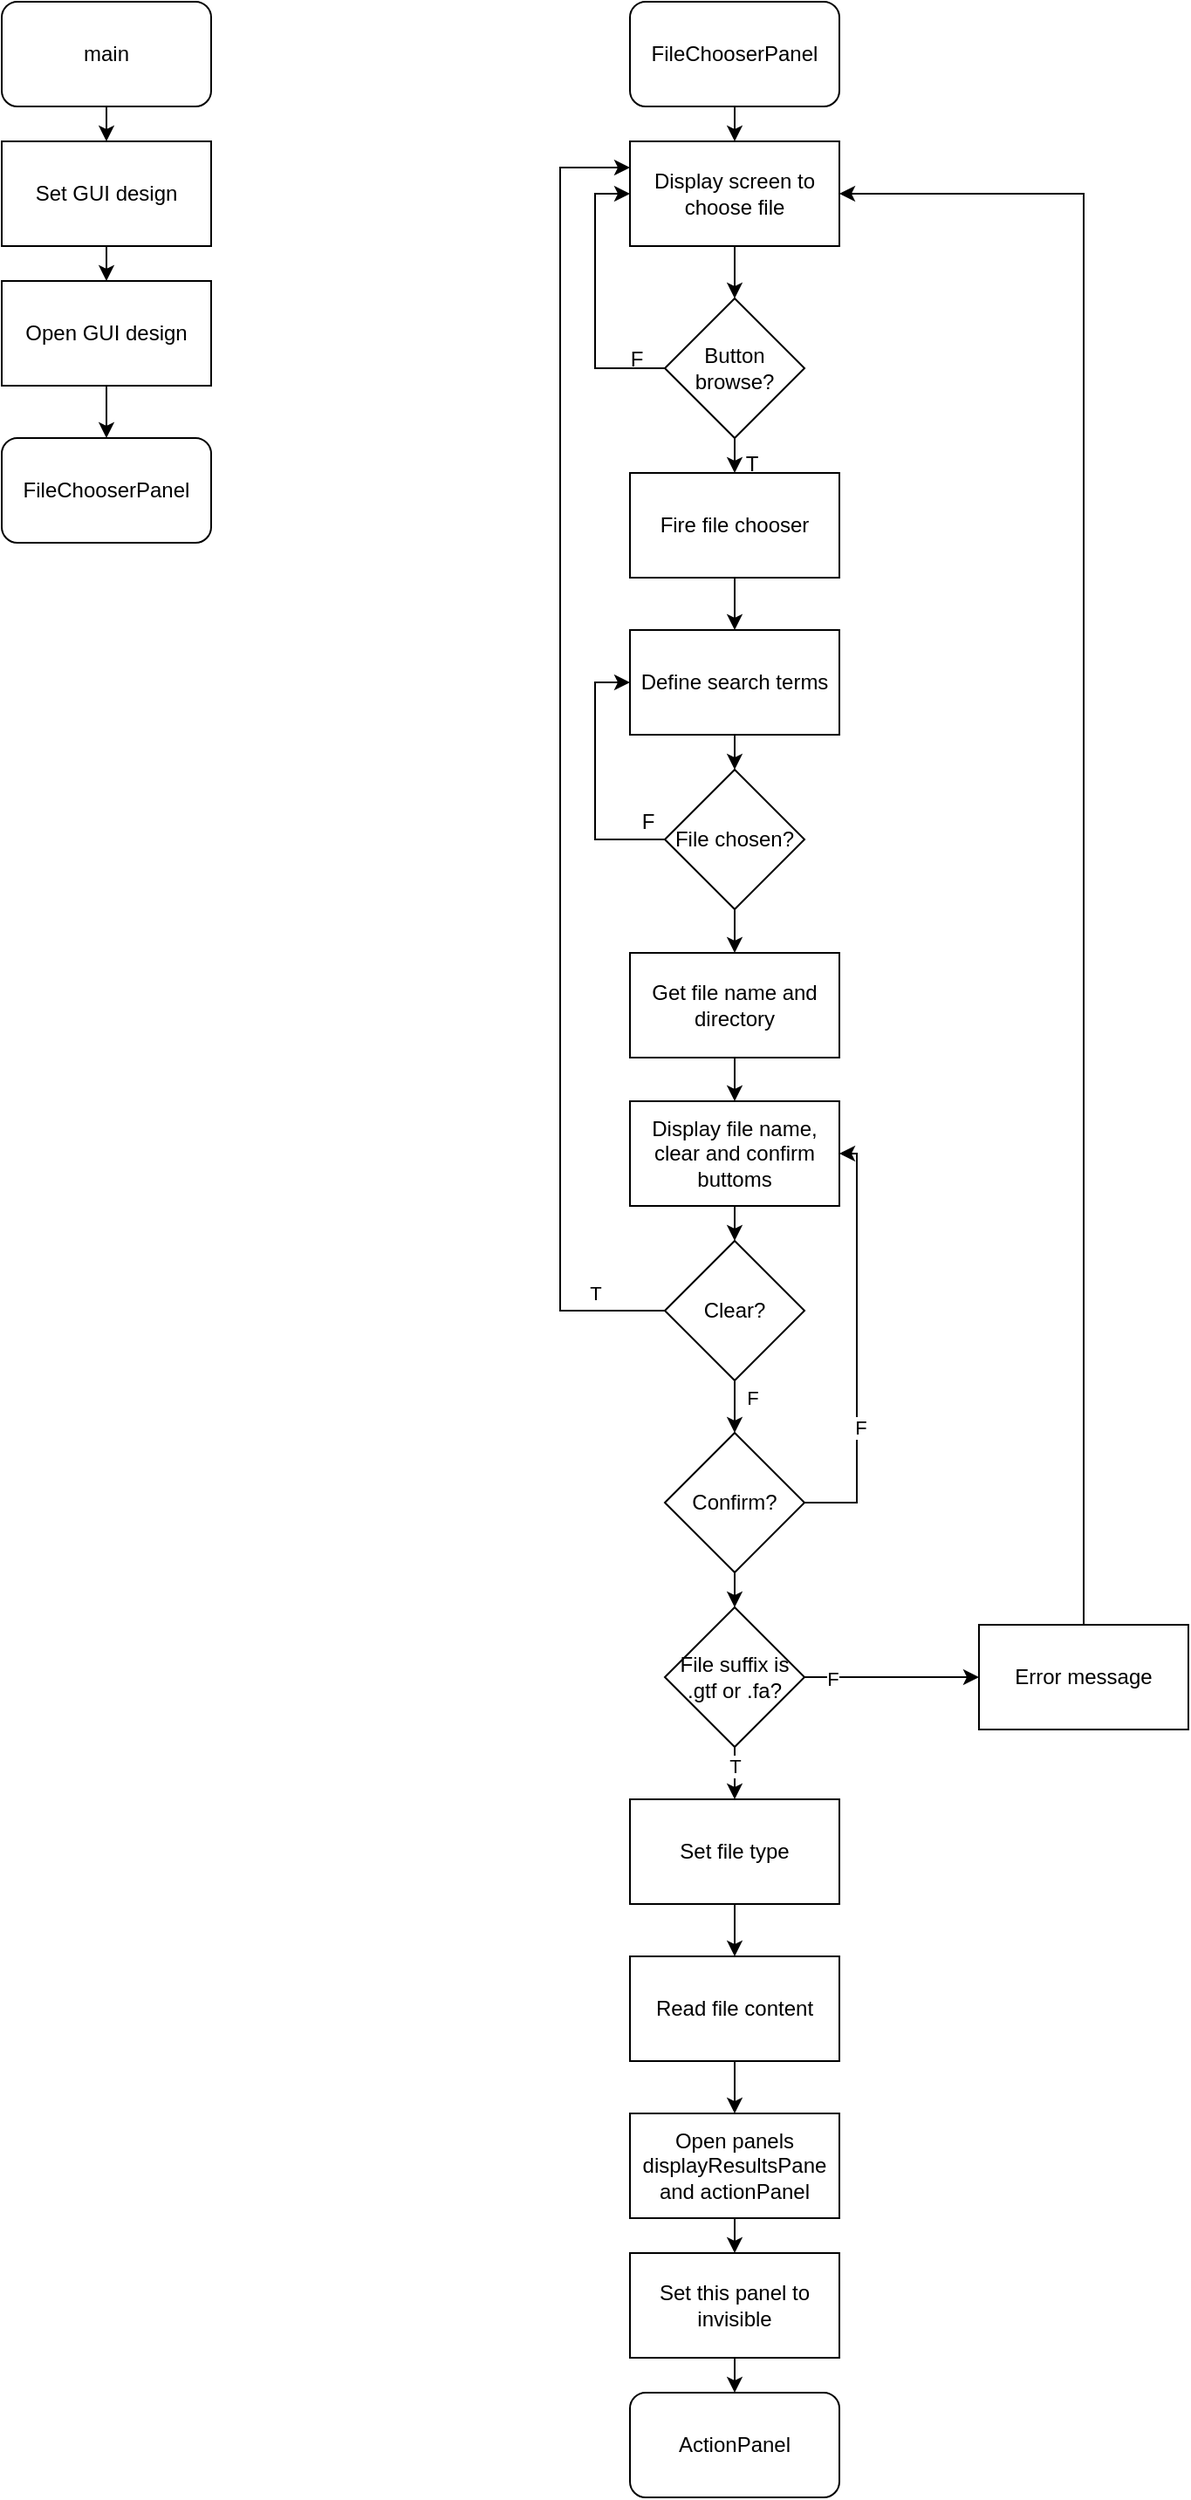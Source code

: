 <mxfile version="20.8.10" type="device" pages="4"><diagram name="main_FileChooserPanel" id="ZLgy6Q6MHaSCBtKOztP-"><mxGraphModel dx="1434" dy="756" grid="1" gridSize="10" guides="1" tooltips="1" connect="1" arrows="1" fold="1" page="1" pageScale="1" pageWidth="827" pageHeight="1169" math="0" shadow="0"><root><mxCell id="0"/><mxCell id="1" parent="0"/><mxCell id="7ic6qXOJAiLfk4-O9qLH-3" style="edgeStyle=orthogonalEdgeStyle;rounded=0;orthogonalLoop=1;jettySize=auto;html=1;exitX=0.5;exitY=1;exitDx=0;exitDy=0;entryX=0.5;entryY=0;entryDx=0;entryDy=0;" edge="1" parent="1" source="7ic6qXOJAiLfk4-O9qLH-1" target="7ic6qXOJAiLfk4-O9qLH-2"><mxGeometry relative="1" as="geometry"/></mxCell><mxCell id="7ic6qXOJAiLfk4-O9qLH-1" value="main" style="rounded=1;whiteSpace=wrap;html=1;" vertex="1" parent="1"><mxGeometry x="80" y="40" width="120" height="60" as="geometry"/></mxCell><mxCell id="7ic6qXOJAiLfk4-O9qLH-5" style="edgeStyle=orthogonalEdgeStyle;rounded=0;orthogonalLoop=1;jettySize=auto;html=1;exitX=0.5;exitY=1;exitDx=0;exitDy=0;entryX=0.5;entryY=0;entryDx=0;entryDy=0;" edge="1" parent="1" source="7ic6qXOJAiLfk4-O9qLH-2" target="7ic6qXOJAiLfk4-O9qLH-4"><mxGeometry relative="1" as="geometry"/></mxCell><mxCell id="7ic6qXOJAiLfk4-O9qLH-2" value="Set GUI design" style="rounded=0;whiteSpace=wrap;html=1;" vertex="1" parent="1"><mxGeometry x="80" y="120" width="120" height="60" as="geometry"/></mxCell><mxCell id="7ic6qXOJAiLfk4-O9qLH-7" style="edgeStyle=orthogonalEdgeStyle;rounded=0;orthogonalLoop=1;jettySize=auto;html=1;exitX=0.5;exitY=1;exitDx=0;exitDy=0;entryX=0.5;entryY=0;entryDx=0;entryDy=0;" edge="1" parent="1" source="7ic6qXOJAiLfk4-O9qLH-4" target="7ic6qXOJAiLfk4-O9qLH-6"><mxGeometry relative="1" as="geometry"/></mxCell><mxCell id="7ic6qXOJAiLfk4-O9qLH-4" value="Open GUI design" style="rounded=0;whiteSpace=wrap;html=1;" vertex="1" parent="1"><mxGeometry x="80" y="200" width="120" height="60" as="geometry"/></mxCell><mxCell id="7ic6qXOJAiLfk4-O9qLH-6" value="FileChooserPanel" style="rounded=1;whiteSpace=wrap;html=1;" vertex="1" parent="1"><mxGeometry x="80" y="290" width="120" height="60" as="geometry"/></mxCell><mxCell id="7ic6qXOJAiLfk4-O9qLH-10" style="edgeStyle=orthogonalEdgeStyle;rounded=0;orthogonalLoop=1;jettySize=auto;html=1;exitX=0.5;exitY=1;exitDx=0;exitDy=0;entryX=0.5;entryY=0;entryDx=0;entryDy=0;" edge="1" parent="1" source="7ic6qXOJAiLfk4-O9qLH-8" target="7ic6qXOJAiLfk4-O9qLH-9"><mxGeometry relative="1" as="geometry"/></mxCell><mxCell id="7ic6qXOJAiLfk4-O9qLH-8" value="FileChooserPanel" style="rounded=1;whiteSpace=wrap;html=1;" vertex="1" parent="1"><mxGeometry x="440" y="40" width="120" height="60" as="geometry"/></mxCell><mxCell id="7ic6qXOJAiLfk4-O9qLH-12" style="edgeStyle=orthogonalEdgeStyle;rounded=0;orthogonalLoop=1;jettySize=auto;html=1;exitX=0.5;exitY=1;exitDx=0;exitDy=0;entryX=0.5;entryY=0;entryDx=0;entryDy=0;" edge="1" parent="1" source="7ic6qXOJAiLfk4-O9qLH-9" target="7ic6qXOJAiLfk4-O9qLH-11"><mxGeometry relative="1" as="geometry"/></mxCell><mxCell id="7ic6qXOJAiLfk4-O9qLH-9" value="Display screen to choose file" style="rounded=0;whiteSpace=wrap;html=1;" vertex="1" parent="1"><mxGeometry x="440" y="120" width="120" height="60" as="geometry"/></mxCell><mxCell id="7ic6qXOJAiLfk4-O9qLH-13" style="edgeStyle=orthogonalEdgeStyle;rounded=0;orthogonalLoop=1;jettySize=auto;html=1;exitX=0;exitY=0.5;exitDx=0;exitDy=0;entryX=0;entryY=0.5;entryDx=0;entryDy=0;" edge="1" parent="1" source="7ic6qXOJAiLfk4-O9qLH-11" target="7ic6qXOJAiLfk4-O9qLH-9"><mxGeometry relative="1" as="geometry"/></mxCell><mxCell id="7ic6qXOJAiLfk4-O9qLH-16" style="edgeStyle=orthogonalEdgeStyle;rounded=0;orthogonalLoop=1;jettySize=auto;html=1;exitX=0.5;exitY=1;exitDx=0;exitDy=0;entryX=0.5;entryY=0;entryDx=0;entryDy=0;" edge="1" parent="1" source="7ic6qXOJAiLfk4-O9qLH-11" target="7ic6qXOJAiLfk4-O9qLH-15"><mxGeometry relative="1" as="geometry"/></mxCell><mxCell id="7ic6qXOJAiLfk4-O9qLH-11" value="Button browse?" style="rhombus;whiteSpace=wrap;html=1;" vertex="1" parent="1"><mxGeometry x="460" y="210" width="80" height="80" as="geometry"/></mxCell><mxCell id="7ic6qXOJAiLfk4-O9qLH-14" value="F" style="text;html=1;strokeColor=none;fillColor=none;align=center;verticalAlign=middle;whiteSpace=wrap;rounded=0;" vertex="1" parent="1"><mxGeometry x="414" y="230" width="60" height="30" as="geometry"/></mxCell><mxCell id="7ic6qXOJAiLfk4-O9qLH-19" style="edgeStyle=orthogonalEdgeStyle;rounded=0;orthogonalLoop=1;jettySize=auto;html=1;exitX=0.5;exitY=1;exitDx=0;exitDy=0;entryX=0.5;entryY=0;entryDx=0;entryDy=0;" edge="1" parent="1" source="7ic6qXOJAiLfk4-O9qLH-15" target="7ic6qXOJAiLfk4-O9qLH-18"><mxGeometry relative="1" as="geometry"/></mxCell><mxCell id="7ic6qXOJAiLfk4-O9qLH-15" value="Fire file chooser" style="rounded=0;whiteSpace=wrap;html=1;" vertex="1" parent="1"><mxGeometry x="440" y="310" width="120" height="60" as="geometry"/></mxCell><mxCell id="7ic6qXOJAiLfk4-O9qLH-17" value="T" style="text;html=1;strokeColor=none;fillColor=none;align=center;verticalAlign=middle;whiteSpace=wrap;rounded=0;" vertex="1" parent="1"><mxGeometry x="480" y="290" width="60" height="30" as="geometry"/></mxCell><mxCell id="7ic6qXOJAiLfk4-O9qLH-21" style="edgeStyle=orthogonalEdgeStyle;rounded=0;orthogonalLoop=1;jettySize=auto;html=1;exitX=0.5;exitY=1;exitDx=0;exitDy=0;entryX=0.5;entryY=0;entryDx=0;entryDy=0;" edge="1" parent="1" source="7ic6qXOJAiLfk4-O9qLH-18" target="7ic6qXOJAiLfk4-O9qLH-20"><mxGeometry relative="1" as="geometry"/></mxCell><mxCell id="7ic6qXOJAiLfk4-O9qLH-18" value="Define search terms" style="rounded=0;whiteSpace=wrap;html=1;" vertex="1" parent="1"><mxGeometry x="440" y="400" width="120" height="60" as="geometry"/></mxCell><mxCell id="7ic6qXOJAiLfk4-O9qLH-22" style="edgeStyle=orthogonalEdgeStyle;rounded=0;orthogonalLoop=1;jettySize=auto;html=1;exitX=0;exitY=0.5;exitDx=0;exitDy=0;entryX=0;entryY=0.5;entryDx=0;entryDy=0;" edge="1" parent="1" source="7ic6qXOJAiLfk4-O9qLH-20" target="7ic6qXOJAiLfk4-O9qLH-18"><mxGeometry relative="1" as="geometry"/></mxCell><mxCell id="7ic6qXOJAiLfk4-O9qLH-26" style="edgeStyle=orthogonalEdgeStyle;rounded=0;orthogonalLoop=1;jettySize=auto;html=1;exitX=0.5;exitY=1;exitDx=0;exitDy=0;entryX=0.5;entryY=0;entryDx=0;entryDy=0;" edge="1" parent="1" source="7ic6qXOJAiLfk4-O9qLH-20" target="7ic6qXOJAiLfk4-O9qLH-24"><mxGeometry relative="1" as="geometry"/></mxCell><mxCell id="7ic6qXOJAiLfk4-O9qLH-20" value="File chosen?" style="rhombus;whiteSpace=wrap;html=1;" vertex="1" parent="1"><mxGeometry x="460" y="480" width="80" height="80" as="geometry"/></mxCell><mxCell id="7ic6qXOJAiLfk4-O9qLH-23" value="F" style="text;html=1;align=center;verticalAlign=middle;resizable=0;points=[];autosize=1;strokeColor=none;fillColor=none;" vertex="1" parent="1"><mxGeometry x="435" y="495" width="30" height="30" as="geometry"/></mxCell><mxCell id="7ic6qXOJAiLfk4-O9qLH-27" style="edgeStyle=orthogonalEdgeStyle;rounded=0;orthogonalLoop=1;jettySize=auto;html=1;exitX=0.5;exitY=1;exitDx=0;exitDy=0;entryX=0.5;entryY=0;entryDx=0;entryDy=0;" edge="1" parent="1" source="7ic6qXOJAiLfk4-O9qLH-24" target="7ic6qXOJAiLfk4-O9qLH-25"><mxGeometry relative="1" as="geometry"/></mxCell><mxCell id="7ic6qXOJAiLfk4-O9qLH-24" value="Get file name and directory" style="rounded=0;whiteSpace=wrap;html=1;" vertex="1" parent="1"><mxGeometry x="440" y="585" width="120" height="60" as="geometry"/></mxCell><mxCell id="7ic6qXOJAiLfk4-O9qLH-29" style="edgeStyle=orthogonalEdgeStyle;rounded=0;orthogonalLoop=1;jettySize=auto;html=1;exitX=0.5;exitY=1;exitDx=0;exitDy=0;entryX=0.5;entryY=0;entryDx=0;entryDy=0;" edge="1" parent="1" source="7ic6qXOJAiLfk4-O9qLH-25" target="7ic6qXOJAiLfk4-O9qLH-28"><mxGeometry relative="1" as="geometry"/></mxCell><mxCell id="7ic6qXOJAiLfk4-O9qLH-25" value="Display file name, clear and confirm buttoms" style="rounded=0;whiteSpace=wrap;html=1;" vertex="1" parent="1"><mxGeometry x="440" y="670" width="120" height="60" as="geometry"/></mxCell><mxCell id="7ic6qXOJAiLfk4-O9qLH-30" style="edgeStyle=orthogonalEdgeStyle;rounded=0;orthogonalLoop=1;jettySize=auto;html=1;exitX=0;exitY=0.5;exitDx=0;exitDy=0;entryX=0;entryY=0.25;entryDx=0;entryDy=0;" edge="1" parent="1" source="7ic6qXOJAiLfk4-O9qLH-28" target="7ic6qXOJAiLfk4-O9qLH-9"><mxGeometry relative="1" as="geometry"><mxPoint x="400" y="330" as="targetPoint"/><Array as="points"><mxPoint x="400" y="790"/><mxPoint x="400" y="135"/></Array></mxGeometry></mxCell><mxCell id="7ic6qXOJAiLfk4-O9qLH-31" value="T" style="edgeLabel;html=1;align=center;verticalAlign=middle;resizable=0;points=[];" vertex="1" connectable="0" parent="7ic6qXOJAiLfk4-O9qLH-30"><mxGeometry x="-0.894" y="3" relative="1" as="geometry"><mxPoint y="-13" as="offset"/></mxGeometry></mxCell><mxCell id="7ic6qXOJAiLfk4-O9qLH-33" style="edgeStyle=orthogonalEdgeStyle;rounded=0;orthogonalLoop=1;jettySize=auto;html=1;exitX=0.5;exitY=1;exitDx=0;exitDy=0;entryX=0.5;entryY=0;entryDx=0;entryDy=0;" edge="1" parent="1" source="7ic6qXOJAiLfk4-O9qLH-28" target="7ic6qXOJAiLfk4-O9qLH-32"><mxGeometry relative="1" as="geometry"/></mxCell><mxCell id="7ic6qXOJAiLfk4-O9qLH-34" value="F" style="edgeLabel;html=1;align=center;verticalAlign=middle;resizable=0;points=[];" vertex="1" connectable="0" parent="7ic6qXOJAiLfk4-O9qLH-33"><mxGeometry x="-0.333" y="2" relative="1" as="geometry"><mxPoint x="8" as="offset"/></mxGeometry></mxCell><mxCell id="7ic6qXOJAiLfk4-O9qLH-28" value="Clear?" style="rhombus;whiteSpace=wrap;html=1;" vertex="1" parent="1"><mxGeometry x="460" y="750" width="80" height="80" as="geometry"/></mxCell><mxCell id="7ic6qXOJAiLfk4-O9qLH-35" style="edgeStyle=orthogonalEdgeStyle;rounded=0;orthogonalLoop=1;jettySize=auto;html=1;exitX=1;exitY=0.5;exitDx=0;exitDy=0;entryX=1;entryY=0.5;entryDx=0;entryDy=0;" edge="1" parent="1" source="7ic6qXOJAiLfk4-O9qLH-32" target="7ic6qXOJAiLfk4-O9qLH-25"><mxGeometry relative="1" as="geometry"><Array as="points"><mxPoint x="570" y="900"/><mxPoint x="570" y="700"/></Array></mxGeometry></mxCell><mxCell id="7ic6qXOJAiLfk4-O9qLH-36" value="F" style="edgeLabel;html=1;align=center;verticalAlign=middle;resizable=0;points=[];" vertex="1" connectable="0" parent="7ic6qXOJAiLfk4-O9qLH-35"><mxGeometry x="-0.392" y="-2" relative="1" as="geometry"><mxPoint as="offset"/></mxGeometry></mxCell><mxCell id="7ic6qXOJAiLfk4-O9qLH-39" style="edgeStyle=orthogonalEdgeStyle;rounded=0;orthogonalLoop=1;jettySize=auto;html=1;exitX=0.5;exitY=1;exitDx=0;exitDy=0;entryX=0.5;entryY=0;entryDx=0;entryDy=0;" edge="1" parent="1" source="7ic6qXOJAiLfk4-O9qLH-32" target="7ic6qXOJAiLfk4-O9qLH-38"><mxGeometry relative="1" as="geometry"/></mxCell><mxCell id="7ic6qXOJAiLfk4-O9qLH-32" value="Confirm?" style="rhombus;whiteSpace=wrap;html=1;" vertex="1" parent="1"><mxGeometry x="460" y="860" width="80" height="80" as="geometry"/></mxCell><mxCell id="7ic6qXOJAiLfk4-O9qLH-43" value="" style="edgeStyle=orthogonalEdgeStyle;rounded=0;orthogonalLoop=1;jettySize=auto;html=1;" edge="1" parent="1" source="7ic6qXOJAiLfk4-O9qLH-38" target="7ic6qXOJAiLfk4-O9qLH-41"><mxGeometry relative="1" as="geometry"/></mxCell><mxCell id="7ic6qXOJAiLfk4-O9qLH-44" value="F" style="edgeLabel;html=1;align=center;verticalAlign=middle;resizable=0;points=[];" vertex="1" connectable="0" parent="7ic6qXOJAiLfk4-O9qLH-43"><mxGeometry x="-0.691" y="-1" relative="1" as="geometry"><mxPoint as="offset"/></mxGeometry></mxCell><mxCell id="7ic6qXOJAiLfk4-O9qLH-47" style="edgeStyle=orthogonalEdgeStyle;rounded=0;orthogonalLoop=1;jettySize=auto;html=1;exitX=0.5;exitY=1;exitDx=0;exitDy=0;entryX=0.5;entryY=0;entryDx=0;entryDy=0;" edge="1" parent="1" source="7ic6qXOJAiLfk4-O9qLH-38" target="7ic6qXOJAiLfk4-O9qLH-46"><mxGeometry relative="1" as="geometry"/></mxCell><mxCell id="7ic6qXOJAiLfk4-O9qLH-48" value="T" style="edgeLabel;html=1;align=center;verticalAlign=middle;resizable=0;points=[];" vertex="1" connectable="0" parent="7ic6qXOJAiLfk4-O9qLH-47"><mxGeometry x="-0.267" relative="1" as="geometry"><mxPoint as="offset"/></mxGeometry></mxCell><mxCell id="7ic6qXOJAiLfk4-O9qLH-38" value="File suffix is .gtf or .fa?" style="rhombus;whiteSpace=wrap;html=1;" vertex="1" parent="1"><mxGeometry x="460" y="960" width="80" height="80" as="geometry"/></mxCell><mxCell id="7ic6qXOJAiLfk4-O9qLH-45" style="edgeStyle=orthogonalEdgeStyle;rounded=0;orthogonalLoop=1;jettySize=auto;html=1;exitX=0.5;exitY=0;exitDx=0;exitDy=0;entryX=1;entryY=0.5;entryDx=0;entryDy=0;" edge="1" parent="1" source="7ic6qXOJAiLfk4-O9qLH-41" target="7ic6qXOJAiLfk4-O9qLH-9"><mxGeometry relative="1" as="geometry"/></mxCell><mxCell id="7ic6qXOJAiLfk4-O9qLH-41" value="Error message" style="rounded=0;whiteSpace=wrap;html=1;" vertex="1" parent="1"><mxGeometry x="640" y="970" width="120" height="60" as="geometry"/></mxCell><mxCell id="7ic6qXOJAiLfk4-O9qLH-50" style="edgeStyle=orthogonalEdgeStyle;rounded=0;orthogonalLoop=1;jettySize=auto;html=1;exitX=0.5;exitY=1;exitDx=0;exitDy=0;entryX=0.5;entryY=0;entryDx=0;entryDy=0;" edge="1" parent="1" source="7ic6qXOJAiLfk4-O9qLH-46" target="7ic6qXOJAiLfk4-O9qLH-49"><mxGeometry relative="1" as="geometry"/></mxCell><mxCell id="7ic6qXOJAiLfk4-O9qLH-46" value="Set file type" style="rounded=0;whiteSpace=wrap;html=1;" vertex="1" parent="1"><mxGeometry x="440" y="1070" width="120" height="60" as="geometry"/></mxCell><mxCell id="7ic6qXOJAiLfk4-O9qLH-52" value="" style="edgeStyle=orthogonalEdgeStyle;rounded=0;orthogonalLoop=1;jettySize=auto;html=1;" edge="1" parent="1" source="7ic6qXOJAiLfk4-O9qLH-49" target="7ic6qXOJAiLfk4-O9qLH-51"><mxGeometry relative="1" as="geometry"/></mxCell><mxCell id="7ic6qXOJAiLfk4-O9qLH-49" value="Read file content" style="rounded=0;whiteSpace=wrap;html=1;" vertex="1" parent="1"><mxGeometry x="440" y="1160" width="120" height="60" as="geometry"/></mxCell><mxCell id="7ic6qXOJAiLfk4-O9qLH-54" style="edgeStyle=orthogonalEdgeStyle;rounded=0;orthogonalLoop=1;jettySize=auto;html=1;exitX=0.5;exitY=1;exitDx=0;exitDy=0;entryX=0.5;entryY=0;entryDx=0;entryDy=0;" edge="1" parent="1" source="7ic6qXOJAiLfk4-O9qLH-51" target="7ic6qXOJAiLfk4-O9qLH-53"><mxGeometry relative="1" as="geometry"/></mxCell><mxCell id="7ic6qXOJAiLfk4-O9qLH-51" value="Open panels displayResultsPane and actionPanel" style="rounded=0;whiteSpace=wrap;html=1;" vertex="1" parent="1"><mxGeometry x="440" y="1250" width="120" height="60" as="geometry"/></mxCell><mxCell id="7ic6qXOJAiLfk4-O9qLH-56" style="edgeStyle=orthogonalEdgeStyle;rounded=0;orthogonalLoop=1;jettySize=auto;html=1;exitX=0.5;exitY=1;exitDx=0;exitDy=0;entryX=0.5;entryY=0;entryDx=0;entryDy=0;" edge="1" parent="1" source="7ic6qXOJAiLfk4-O9qLH-53" target="7ic6qXOJAiLfk4-O9qLH-55"><mxGeometry relative="1" as="geometry"/></mxCell><mxCell id="7ic6qXOJAiLfk4-O9qLH-53" value="Set this panel to invisible" style="rounded=0;whiteSpace=wrap;html=1;" vertex="1" parent="1"><mxGeometry x="440" y="1330" width="120" height="60" as="geometry"/></mxCell><mxCell id="7ic6qXOJAiLfk4-O9qLH-55" value="ActionPanel" style="rounded=1;whiteSpace=wrap;html=1;" vertex="1" parent="1"><mxGeometry x="440" y="1410" width="120" height="60" as="geometry"/></mxCell></root></mxGraphModel></diagram><diagram id="_OzRNk_ekCNNwVz8JEal" name="ActionPanel"><mxGraphModel dx="1434" dy="756" grid="1" gridSize="10" guides="1" tooltips="1" connect="1" arrows="1" fold="1" page="1" pageScale="1" pageWidth="827" pageHeight="1169" math="0" shadow="0"><root><mxCell id="0"/><mxCell id="1" parent="0"/><mxCell id="sDNUyXCmrnk6EoK-vT39-3" style="edgeStyle=orthogonalEdgeStyle;rounded=0;orthogonalLoop=1;jettySize=auto;html=1;exitX=0.5;exitY=1;exitDx=0;exitDy=0;entryX=0.5;entryY=0;entryDx=0;entryDy=0;" edge="1" parent="1" source="sDNUyXCmrnk6EoK-vT39-1" target="sDNUyXCmrnk6EoK-vT39-2"><mxGeometry relative="1" as="geometry"/></mxCell><mxCell id="sDNUyXCmrnk6EoK-vT39-1" value="ActionPanel" style="rounded=1;whiteSpace=wrap;html=1;" vertex="1" parent="1"><mxGeometry x="360" y="40" width="120" height="60" as="geometry"/></mxCell><mxCell id="sDNUyXCmrnk6EoK-vT39-14" style="edgeStyle=orthogonalEdgeStyle;rounded=0;orthogonalLoop=1;jettySize=auto;html=1;exitX=0.5;exitY=1;exitDx=0;exitDy=0;entryX=0.5;entryY=0;entryDx=0;entryDy=0;" edge="1" parent="1" source="sDNUyXCmrnk6EoK-vT39-2" target="sDNUyXCmrnk6EoK-vT39-12"><mxGeometry relative="1" as="geometry"/></mxCell><mxCell id="sDNUyXCmrnk6EoK-vT39-2" value="Set displayed menu according to file type" style="rounded=0;whiteSpace=wrap;html=1;" vertex="1" parent="1"><mxGeometry x="360" y="130" width="120" height="60" as="geometry"/></mxCell><mxCell id="sDNUyXCmrnk6EoK-vT39-38" style="edgeStyle=orthogonalEdgeStyle;rounded=0;orthogonalLoop=1;jettySize=auto;html=1;exitX=1;exitY=0.5;exitDx=0;exitDy=0;entryX=0;entryY=0.5;entryDx=0;entryDy=0;" edge="1" parent="1" source="sDNUyXCmrnk6EoK-vT39-4" target="sDNUyXCmrnk6EoK-vT39-37"><mxGeometry relative="1" as="geometry"/></mxCell><mxCell id="sDNUyXCmrnk6EoK-vT39-39" value="F" style="edgeLabel;html=1;align=center;verticalAlign=middle;resizable=0;points=[];" vertex="1" connectable="0" parent="sDNUyXCmrnk6EoK-vT39-38"><mxGeometry x="-0.695" relative="1" as="geometry"><mxPoint as="offset"/></mxGeometry></mxCell><mxCell id="sDNUyXCmrnk6EoK-vT39-41" style="edgeStyle=orthogonalEdgeStyle;rounded=0;orthogonalLoop=1;jettySize=auto;html=1;exitX=0.5;exitY=1;exitDx=0;exitDy=0;" edge="1" parent="1" source="sDNUyXCmrnk6EoK-vT39-4" target="sDNUyXCmrnk6EoK-vT39-40"><mxGeometry relative="1" as="geometry"/></mxCell><mxCell id="sDNUyXCmrnk6EoK-vT39-42" value="T" style="edgeLabel;html=1;align=center;verticalAlign=middle;resizable=0;points=[];" vertex="1" connectable="0" parent="sDNUyXCmrnk6EoK-vT39-41"><mxGeometry x="-0.792" y="1" relative="1" as="geometry"><mxPoint as="offset"/></mxGeometry></mxCell><mxCell id="sDNUyXCmrnk6EoK-vT39-4" value="Fasta file?" style="rhombus;whiteSpace=wrap;html=1;" vertex="1" parent="1"><mxGeometry x="380" y="545" width="80" height="80" as="geometry"/></mxCell><mxCell id="sDNUyXCmrnk6EoK-vT39-10" style="edgeStyle=orthogonalEdgeStyle;rounded=0;orthogonalLoop=1;jettySize=auto;html=1;exitX=1;exitY=0.5;exitDx=0;exitDy=0;entryX=0;entryY=0.5;entryDx=0;entryDy=0;" edge="1" parent="1" source="sDNUyXCmrnk6EoK-vT39-6" target="sDNUyXCmrnk6EoK-vT39-9"><mxGeometry relative="1" as="geometry"/></mxCell><mxCell id="sDNUyXCmrnk6EoK-vT39-11" value="T" style="edgeLabel;html=1;align=center;verticalAlign=middle;resizable=0;points=[];" vertex="1" connectable="0" parent="sDNUyXCmrnk6EoK-vT39-10"><mxGeometry x="-0.754" y="-1" relative="1" as="geometry"><mxPoint as="offset"/></mxGeometry></mxCell><mxCell id="sDNUyXCmrnk6EoK-vT39-9" value="Open panel fileChooserPanel" style="rounded=0;whiteSpace=wrap;html=1;" vertex="1" parent="1"><mxGeometry x="520" y="430" width="120" height="60" as="geometry"/></mxCell><mxCell id="sDNUyXCmrnk6EoK-vT39-15" value="" style="edgeStyle=orthogonalEdgeStyle;rounded=0;orthogonalLoop=1;jettySize=auto;html=1;entryX=0;entryY=0.5;entryDx=0;entryDy=0;" edge="1" parent="1" source="sDNUyXCmrnk6EoK-vT39-12" target="ejl2g8NtXATNRShbjxXr-13"><mxGeometry relative="1" as="geometry"><mxPoint x="515" y="250" as="targetPoint"/></mxGeometry></mxCell><mxCell id="sDNUyXCmrnk6EoK-vT39-16" value="T" style="edgeLabel;html=1;align=center;verticalAlign=middle;resizable=0;points=[];" vertex="1" connectable="0" parent="sDNUyXCmrnk6EoK-vT39-15"><mxGeometry x="-0.692" relative="1" as="geometry"><mxPoint as="offset"/></mxGeometry></mxCell><mxCell id="sDNUyXCmrnk6EoK-vT39-21" value="" style="edgeStyle=orthogonalEdgeStyle;rounded=0;orthogonalLoop=1;jettySize=auto;html=1;" edge="1" parent="1" source="sDNUyXCmrnk6EoK-vT39-12" target="sDNUyXCmrnk6EoK-vT39-19"><mxGeometry relative="1" as="geometry"/></mxCell><mxCell id="sDNUyXCmrnk6EoK-vT39-29" value="F" style="edgeLabel;html=1;align=center;verticalAlign=middle;resizable=0;points=[];" vertex="1" connectable="0" parent="sDNUyXCmrnk6EoK-vT39-21"><mxGeometry x="-0.7" y="3" relative="1" as="geometry"><mxPoint as="offset"/></mxGeometry></mxCell><mxCell id="sDNUyXCmrnk6EoK-vT39-12" value="Exon graphical display button?" style="rhombus;whiteSpace=wrap;html=1;" vertex="1" parent="1"><mxGeometry x="380" y="210" width="80" height="80" as="geometry"/></mxCell><mxCell id="sDNUyXCmrnk6EoK-vT39-26" style="edgeStyle=orthogonalEdgeStyle;rounded=0;orthogonalLoop=1;jettySize=auto;html=1;exitX=1;exitY=0.5;exitDx=0;exitDy=0;" edge="1" parent="1" source="ejl2g8NtXATNRShbjxXr-13" target="sDNUyXCmrnk6EoK-vT39-23"><mxGeometry relative="1" as="geometry"><mxPoint x="645" y="250" as="sourcePoint"/></mxGeometry></mxCell><mxCell id="sDNUyXCmrnk6EoK-vT39-17" value="" style="edgeStyle=orthogonalEdgeStyle;rounded=0;orthogonalLoop=1;jettySize=auto;html=1;entryX=0;entryY=0.5;entryDx=0;entryDy=0;" edge="1" parent="1" source="sDNUyXCmrnk6EoK-vT39-19" target="ejl2g8NtXATNRShbjxXr-12"><mxGeometry relative="1" as="geometry"><mxPoint x="520" y="350" as="targetPoint"/></mxGeometry></mxCell><mxCell id="sDNUyXCmrnk6EoK-vT39-18" value="T" style="edgeLabel;html=1;align=center;verticalAlign=middle;resizable=0;points=[];" vertex="1" connectable="0" parent="sDNUyXCmrnk6EoK-vT39-17"><mxGeometry x="-0.692" relative="1" as="geometry"><mxPoint as="offset"/></mxGeometry></mxCell><mxCell id="sDNUyXCmrnk6EoK-vT39-27" style="edgeStyle=orthogonalEdgeStyle;rounded=0;orthogonalLoop=1;jettySize=auto;html=1;exitX=0.5;exitY=1;exitDx=0;exitDy=0;entryX=0.5;entryY=0;entryDx=0;entryDy=0;startArrow=none;" edge="1" parent="1" source="sDNUyXCmrnk6EoK-vT39-6" target="sDNUyXCmrnk6EoK-vT39-4"><mxGeometry relative="1" as="geometry"/></mxCell><mxCell id="sDNUyXCmrnk6EoK-vT39-34" value="F" style="edgeLabel;html=1;align=center;verticalAlign=middle;resizable=0;points=[];" vertex="1" connectable="0" parent="sDNUyXCmrnk6EoK-vT39-27"><mxGeometry x="-0.75" y="-1" relative="1" as="geometry"><mxPoint as="offset"/></mxGeometry></mxCell><mxCell id="sDNUyXCmrnk6EoK-vT39-35" style="edgeStyle=orthogonalEdgeStyle;rounded=0;orthogonalLoop=1;jettySize=auto;html=1;exitX=0.5;exitY=1;exitDx=0;exitDy=0;" edge="1" parent="1" source="sDNUyXCmrnk6EoK-vT39-19" target="sDNUyXCmrnk6EoK-vT39-6"><mxGeometry relative="1" as="geometry"/></mxCell><mxCell id="sDNUyXCmrnk6EoK-vT39-36" value="F" style="edgeLabel;html=1;align=center;verticalAlign=middle;resizable=0;points=[];" vertex="1" connectable="0" parent="sDNUyXCmrnk6EoK-vT39-35"><mxGeometry x="-0.671" y="3" relative="1" as="geometry"><mxPoint as="offset"/></mxGeometry></mxCell><mxCell id="sDNUyXCmrnk6EoK-vT39-19" value="Exon textual display button?" style="rhombus;whiteSpace=wrap;html=1;" vertex="1" parent="1"><mxGeometry x="380" y="310" width="80" height="80" as="geometry"/></mxCell><mxCell id="sDNUyXCmrnk6EoK-vT39-25" value="" style="edgeStyle=orthogonalEdgeStyle;rounded=0;orthogonalLoop=1;jettySize=auto;html=1;" edge="1" parent="1" target="sDNUyXCmrnk6EoK-vT39-23"><mxGeometry relative="1" as="geometry"><mxPoint x="640" y="350" as="sourcePoint"/></mxGeometry></mxCell><mxCell id="sDNUyXCmrnk6EoK-vT39-23" value="exonsPanel" style="rounded=1;whiteSpace=wrap;html=1;" vertex="1" parent="1"><mxGeometry x="680" y="320" width="160" height="60" as="geometry"/></mxCell><mxCell id="sDNUyXCmrnk6EoK-vT39-6" value="Button choose file button?" style="rhombus;whiteSpace=wrap;html=1;" vertex="1" parent="1"><mxGeometry x="380" y="420" width="80" height="80" as="geometry"/></mxCell><mxCell id="sDNUyXCmrnk6EoK-vT39-37" value="gtf?" style="rhombus;whiteSpace=wrap;html=1;" vertex="1" parent="1"><mxGeometry x="1010" y="545" width="80" height="80" as="geometry"/></mxCell><mxCell id="sDNUyXCmrnk6EoK-vT39-44" value="" style="edgeStyle=orthogonalEdgeStyle;rounded=0;orthogonalLoop=1;jettySize=auto;html=1;entryX=0;entryY=0.5;entryDx=0;entryDy=0;" edge="1" parent="1" source="sDNUyXCmrnk6EoK-vT39-40" target="yXunkc4PX-tlOLDaA_Vp-9"><mxGeometry relative="1" as="geometry"/></mxCell><mxCell id="sDNUyXCmrnk6EoK-vT39-45" value="T" style="edgeLabel;html=1;align=center;verticalAlign=middle;resizable=0;points=[];" vertex="1" connectable="0" parent="sDNUyXCmrnk6EoK-vT39-44"><mxGeometry x="-0.76" y="1" relative="1" as="geometry"><mxPoint as="offset"/></mxGeometry></mxCell><mxCell id="sDNUyXCmrnk6EoK-vT39-50" style="edgeStyle=orthogonalEdgeStyle;rounded=0;orthogonalLoop=1;jettySize=auto;html=1;exitX=0.5;exitY=1;exitDx=0;exitDy=0;entryX=0.5;entryY=0;entryDx=0;entryDy=0;" edge="1" parent="1" source="sDNUyXCmrnk6EoK-vT39-40" target="sDNUyXCmrnk6EoK-vT39-46"><mxGeometry relative="1" as="geometry"/></mxCell><mxCell id="sDNUyXCmrnk6EoK-vT39-51" value="F" style="edgeLabel;html=1;align=center;verticalAlign=middle;resizable=0;points=[];" vertex="1" connectable="0" parent="sDNUyXCmrnk6EoK-vT39-50"><mxGeometry x="-0.72" y="1" relative="1" as="geometry"><mxPoint as="offset"/></mxGeometry></mxCell><mxCell id="sDNUyXCmrnk6EoK-vT39-40" value="Display text button?" style="rhombus;whiteSpace=wrap;html=1;" vertex="1" parent="1"><mxGeometry x="380" y="660" width="80" height="80" as="geometry"/></mxCell><mxCell id="sDNUyXCmrnk6EoK-vT39-43" value="DisplayText" style="rounded=1;whiteSpace=wrap;html=1;" vertex="1" parent="1"><mxGeometry x="790" y="670" width="120" height="60" as="geometry"/></mxCell><mxCell id="sDNUyXCmrnk6EoK-vT39-52" value="" style="edgeStyle=orthogonalEdgeStyle;rounded=0;orthogonalLoop=1;jettySize=auto;html=1;" edge="1" parent="1" source="sDNUyXCmrnk6EoK-vT39-46" target="sDNUyXCmrnk6EoK-vT39-47"><mxGeometry relative="1" as="geometry"/></mxCell><mxCell id="sDNUyXCmrnk6EoK-vT39-53" value="T" style="edgeLabel;html=1;align=center;verticalAlign=middle;resizable=0;points=[];" vertex="1" connectable="0" parent="sDNUyXCmrnk6EoK-vT39-52"><mxGeometry x="-0.72" relative="1" as="geometry"><mxPoint as="offset"/></mxGeometry></mxCell><mxCell id="sDNUyXCmrnk6EoK-vT39-58" style="edgeStyle=orthogonalEdgeStyle;rounded=0;orthogonalLoop=1;jettySize=auto;html=1;exitX=0.5;exitY=1;exitDx=0;exitDy=0;entryX=0.5;entryY=0;entryDx=0;entryDy=0;" edge="1" parent="1" source="sDNUyXCmrnk6EoK-vT39-46" target="sDNUyXCmrnk6EoK-vT39-57"><mxGeometry relative="1" as="geometry"/></mxCell><mxCell id="sDNUyXCmrnk6EoK-vT39-59" value="F" style="edgeLabel;html=1;align=center;verticalAlign=middle;resizable=0;points=[];" vertex="1" connectable="0" parent="sDNUyXCmrnk6EoK-vT39-58"><mxGeometry x="-0.778" relative="1" as="geometry"><mxPoint as="offset"/></mxGeometry></mxCell><mxCell id="sDNUyXCmrnk6EoK-vT39-46" value="Fasta sequence length button?" style="rhombus;whiteSpace=wrap;html=1;" vertex="1" parent="1"><mxGeometry x="380" y="760" width="80" height="80" as="geometry"/></mxCell><mxCell id="sDNUyXCmrnk6EoK-vT39-55" style="edgeStyle=orthogonalEdgeStyle;rounded=0;orthogonalLoop=1;jettySize=auto;html=1;exitX=0.5;exitY=1;exitDx=0;exitDy=0;entryX=0.5;entryY=0;entryDx=0;entryDy=0;" edge="1" parent="1" source="sDNUyXCmrnk6EoK-vT39-47" target="ejl2g8NtXATNRShbjxXr-10"><mxGeometry relative="1" as="geometry"><mxPoint x="580" y="850" as="targetPoint"/><Array as="points"><mxPoint x="580" y="850"/></Array></mxGeometry></mxCell><mxCell id="sDNUyXCmrnk6EoK-vT39-47" value="Create fastaStatistics" style="rounded=0;whiteSpace=wrap;html=1;" vertex="1" parent="1"><mxGeometry x="520" y="770" width="120" height="60" as="geometry"/></mxCell><mxCell id="sDNUyXCmrnk6EoK-vT39-56" style="edgeStyle=orthogonalEdgeStyle;rounded=0;orthogonalLoop=1;jettySize=auto;html=1;entryX=0.5;entryY=0;entryDx=0;entryDy=0;exitX=0.5;exitY=1;exitDx=0;exitDy=0;" edge="1" parent="1" source="ejl2g8NtXATNRShbjxXr-10" target="yXunkc4PX-tlOLDaA_Vp-5"><mxGeometry relative="1" as="geometry"><mxPoint x="580" y="910" as="sourcePoint"/><mxPoint x="580" y="930" as="targetPoint"/></mxGeometry></mxCell><mxCell id="sDNUyXCmrnk6EoK-vT39-57" value="Fasta GC content?" style="rhombus;whiteSpace=wrap;html=1;" vertex="1" parent="1"><mxGeometry x="380" y="1020" width="80" height="80" as="geometry"/></mxCell><mxCell id="sDNUyXCmrnk6EoK-vT39-62" value="" style="edgeStyle=orthogonalEdgeStyle;rounded=0;orthogonalLoop=1;jettySize=auto;html=1;exitX=1;exitY=0.5;exitDx=0;exitDy=0;" edge="1" parent="1" target="sDNUyXCmrnk6EoK-vT39-65" source="sDNUyXCmrnk6EoK-vT39-57"><mxGeometry relative="1" as="geometry"><mxPoint x="460" y="1060" as="sourcePoint"/></mxGeometry></mxCell><mxCell id="sDNUyXCmrnk6EoK-vT39-63" value="T" style="edgeLabel;html=1;align=center;verticalAlign=middle;resizable=0;points=[];" vertex="1" connectable="0" parent="sDNUyXCmrnk6EoK-vT39-62"><mxGeometry x="-0.72" relative="1" as="geometry"><mxPoint as="offset"/></mxGeometry></mxCell><mxCell id="sDNUyXCmrnk6EoK-vT39-64" style="edgeStyle=orthogonalEdgeStyle;rounded=0;orthogonalLoop=1;jettySize=auto;html=1;exitX=0.5;exitY=1;exitDx=0;exitDy=0;entryX=0.5;entryY=0;entryDx=0;entryDy=0;" edge="1" parent="1" source="sDNUyXCmrnk6EoK-vT39-65" target="ejl2g8NtXATNRShbjxXr-11"><mxGeometry relative="1" as="geometry"><mxPoint x="580" y="1110" as="targetPoint"/><Array as="points"><mxPoint x="580" y="1110"/><mxPoint x="580" y="1110"/></Array></mxGeometry></mxCell><mxCell id="sDNUyXCmrnk6EoK-vT39-65" value="Create fastaStatistics" style="rounded=0;whiteSpace=wrap;html=1;" vertex="1" parent="1"><mxGeometry x="520" y="1030" width="120" height="60" as="geometry"/></mxCell><mxCell id="sDNUyXCmrnk6EoK-vT39-66" style="edgeStyle=orthogonalEdgeStyle;rounded=0;orthogonalLoop=1;jettySize=auto;html=1;entryX=0.5;entryY=0;entryDx=0;entryDy=0;exitX=0.5;exitY=1;exitDx=0;exitDy=0;" edge="1" parent="1" source="ejl2g8NtXATNRShbjxXr-11" target="yXunkc4PX-tlOLDaA_Vp-6"><mxGeometry relative="1" as="geometry"><mxPoint x="580" y="1170" as="sourcePoint"/><mxPoint x="580" y="1190" as="targetPoint"/></mxGeometry></mxCell><mxCell id="sDNUyXCmrnk6EoK-vT39-69" style="edgeStyle=orthogonalEdgeStyle;rounded=0;orthogonalLoop=1;jettySize=auto;html=1;exitX=0.5;exitY=1;exitDx=0;exitDy=0;entryX=0.5;entryY=0;entryDx=0;entryDy=0;" edge="1" parent="1" target="sDNUyXCmrnk6EoK-vT39-71"><mxGeometry relative="1" as="geometry"><mxPoint x="420" y="1100" as="sourcePoint"/></mxGeometry></mxCell><mxCell id="sDNUyXCmrnk6EoK-vT39-70" value="F" style="edgeLabel;html=1;align=center;verticalAlign=middle;resizable=0;points=[];" vertex="1" connectable="0" parent="sDNUyXCmrnk6EoK-vT39-69"><mxGeometry x="-0.778" relative="1" as="geometry"><mxPoint as="offset"/></mxGeometry></mxCell><mxCell id="sDNUyXCmrnk6EoK-vT39-72" style="edgeStyle=orthogonalEdgeStyle;rounded=0;orthogonalLoop=1;jettySize=auto;html=1;entryX=1;entryY=0.5;entryDx=0;entryDy=0;" edge="1" parent="1" source="sDNUyXCmrnk6EoK-vT39-71" target="sDNUyXCmrnk6EoK-vT39-65"><mxGeometry relative="1" as="geometry"/></mxCell><mxCell id="sDNUyXCmrnk6EoK-vT39-73" style="edgeStyle=orthogonalEdgeStyle;rounded=0;orthogonalLoop=1;jettySize=auto;html=1;exitX=1;exitY=0.5;exitDx=0;exitDy=0;entryX=1;entryY=0.5;entryDx=0;entryDy=0;" edge="1" parent="1" source="sDNUyXCmrnk6EoK-vT39-71" target="sDNUyXCmrnk6EoK-vT39-47"><mxGeometry relative="1" as="geometry"/></mxCell><mxCell id="sDNUyXCmrnk6EoK-vT39-74" value="T" style="edgeLabel;html=1;align=center;verticalAlign=middle;resizable=0;points=[];" vertex="1" connectable="0" parent="sDNUyXCmrnk6EoK-vT39-73"><mxGeometry x="-0.962" relative="1" as="geometry"><mxPoint as="offset"/></mxGeometry></mxCell><mxCell id="sDNUyXCmrnk6EoK-vT39-75" style="edgeStyle=orthogonalEdgeStyle;rounded=0;orthogonalLoop=1;jettySize=auto;html=1;exitX=0;exitY=0.5;exitDx=0;exitDy=0;entryX=0;entryY=0.5;entryDx=0;entryDy=0;" edge="1" parent="1" source="sDNUyXCmrnk6EoK-vT39-71" target="sDNUyXCmrnk6EoK-vT39-4"><mxGeometry relative="1" as="geometry"/></mxCell><mxCell id="sDNUyXCmrnk6EoK-vT39-76" value="F" style="edgeLabel;html=1;align=center;verticalAlign=middle;resizable=0;points=[];" vertex="1" connectable="0" parent="sDNUyXCmrnk6EoK-vT39-75"><mxGeometry x="-0.907" relative="1" as="geometry"><mxPoint as="offset"/></mxGeometry></mxCell><mxCell id="sDNUyXCmrnk6EoK-vT39-71" value="All statistics?" style="rhombus;whiteSpace=wrap;html=1;" vertex="1" parent="1"><mxGeometry x="380" y="1280" width="80" height="80" as="geometry"/></mxCell><mxCell id="sDNUyXCmrnk6EoK-vT39-77" style="edgeStyle=orthogonalEdgeStyle;rounded=0;orthogonalLoop=1;jettySize=auto;html=1;exitX=0.5;exitY=1;exitDx=0;exitDy=0;" edge="1" parent="1" target="sDNUyXCmrnk6EoK-vT39-83" source="sDNUyXCmrnk6EoK-vT39-37"><mxGeometry relative="1" as="geometry"><mxPoint x="1050" y="625" as="sourcePoint"/></mxGeometry></mxCell><mxCell id="sDNUyXCmrnk6EoK-vT39-78" value="T" style="edgeLabel;html=1;align=center;verticalAlign=middle;resizable=0;points=[];" vertex="1" connectable="0" parent="sDNUyXCmrnk6EoK-vT39-77"><mxGeometry x="-0.792" y="1" relative="1" as="geometry"><mxPoint as="offset"/></mxGeometry></mxCell><mxCell id="sDNUyXCmrnk6EoK-vT39-79" value="" style="edgeStyle=orthogonalEdgeStyle;rounded=0;orthogonalLoop=1;jettySize=auto;html=1;entryX=0;entryY=0.5;entryDx=0;entryDy=0;" edge="1" parent="1" source="sDNUyXCmrnk6EoK-vT39-83" target="yXunkc4PX-tlOLDaA_Vp-20"><mxGeometry relative="1" as="geometry"><mxPoint x="1150" y="700" as="targetPoint"/></mxGeometry></mxCell><mxCell id="sDNUyXCmrnk6EoK-vT39-80" value="T" style="edgeLabel;html=1;align=center;verticalAlign=middle;resizable=0;points=[];" vertex="1" connectable="0" parent="sDNUyXCmrnk6EoK-vT39-79"><mxGeometry x="-0.76" y="1" relative="1" as="geometry"><mxPoint as="offset"/></mxGeometry></mxCell><mxCell id="sDNUyXCmrnk6EoK-vT39-81" style="edgeStyle=orthogonalEdgeStyle;rounded=0;orthogonalLoop=1;jettySize=auto;html=1;exitX=0.5;exitY=1;exitDx=0;exitDy=0;entryX=0.5;entryY=0;entryDx=0;entryDy=0;" edge="1" parent="1" source="sDNUyXCmrnk6EoK-vT39-83" target="sDNUyXCmrnk6EoK-vT39-89"><mxGeometry relative="1" as="geometry"/></mxCell><mxCell id="sDNUyXCmrnk6EoK-vT39-82" value="F" style="edgeLabel;html=1;align=center;verticalAlign=middle;resizable=0;points=[];" vertex="1" connectable="0" parent="sDNUyXCmrnk6EoK-vT39-81"><mxGeometry x="-0.72" y="1" relative="1" as="geometry"><mxPoint as="offset"/></mxGeometry></mxCell><mxCell id="sDNUyXCmrnk6EoK-vT39-83" value="Display table button?" style="rhombus;whiteSpace=wrap;html=1;" vertex="1" parent="1"><mxGeometry x="1010" y="660" width="80" height="80" as="geometry"/></mxCell><mxCell id="sDNUyXCmrnk6EoK-vT39-85" value="" style="edgeStyle=orthogonalEdgeStyle;rounded=0;orthogonalLoop=1;jettySize=auto;html=1;" edge="1" parent="1" source="sDNUyXCmrnk6EoK-vT39-89" target="sDNUyXCmrnk6EoK-vT39-91"><mxGeometry relative="1" as="geometry"/></mxCell><mxCell id="sDNUyXCmrnk6EoK-vT39-86" value="T" style="edgeLabel;html=1;align=center;verticalAlign=middle;resizable=0;points=[];" vertex="1" connectable="0" parent="sDNUyXCmrnk6EoK-vT39-85"><mxGeometry x="-0.72" relative="1" as="geometry"><mxPoint as="offset"/></mxGeometry></mxCell><mxCell id="sDNUyXCmrnk6EoK-vT39-87" style="edgeStyle=orthogonalEdgeStyle;rounded=0;orthogonalLoop=1;jettySize=auto;html=1;exitX=0.5;exitY=1;exitDx=0;exitDy=0;entryX=0.5;entryY=0;entryDx=0;entryDy=0;" edge="1" parent="1" source="sDNUyXCmrnk6EoK-vT39-89" target="sDNUyXCmrnk6EoK-vT39-95"><mxGeometry relative="1" as="geometry"/></mxCell><mxCell id="sDNUyXCmrnk6EoK-vT39-88" value="F" style="edgeLabel;html=1;align=center;verticalAlign=middle;resizable=0;points=[];" vertex="1" connectable="0" parent="sDNUyXCmrnk6EoK-vT39-87"><mxGeometry x="-0.778" relative="1" as="geometry"><mxPoint as="offset"/></mxGeometry></mxCell><mxCell id="sDNUyXCmrnk6EoK-vT39-89" value="Average number of exons?" style="rhombus;whiteSpace=wrap;html=1;" vertex="1" parent="1"><mxGeometry x="1010" y="760" width="80" height="80" as="geometry"/></mxCell><mxCell id="sDNUyXCmrnk6EoK-vT39-90" style="edgeStyle=orthogonalEdgeStyle;rounded=0;orthogonalLoop=1;jettySize=auto;html=1;exitX=0.5;exitY=1;exitDx=0;exitDy=0;entryX=0.5;entryY=0;entryDx=0;entryDy=0;" edge="1" parent="1" source="sDNUyXCmrnk6EoK-vT39-91" target="yXunkc4PX-tlOLDaA_Vp-3"><mxGeometry relative="1" as="geometry"><mxPoint x="1210" y="850" as="targetPoint"/></mxGeometry></mxCell><mxCell id="sDNUyXCmrnk6EoK-vT39-91" value="Create gtf statistics" style="rounded=0;whiteSpace=wrap;html=1;" vertex="1" parent="1"><mxGeometry x="1150" y="770" width="120" height="60" as="geometry"/></mxCell><mxCell id="sDNUyXCmrnk6EoK-vT39-95" value="Longest shortest gene?" style="rhombus;whiteSpace=wrap;html=1;" vertex="1" parent="1"><mxGeometry x="1010" y="1020" width="80" height="80" as="geometry"/></mxCell><mxCell id="sDNUyXCmrnk6EoK-vT39-96" value="" style="edgeStyle=orthogonalEdgeStyle;rounded=0;orthogonalLoop=1;jettySize=auto;html=1;exitX=1;exitY=0.5;exitDx=0;exitDy=0;" edge="1" parent="1" source="sDNUyXCmrnk6EoK-vT39-95" target="sDNUyXCmrnk6EoK-vT39-99"><mxGeometry relative="1" as="geometry"><mxPoint x="1090" y="1060" as="sourcePoint"/></mxGeometry></mxCell><mxCell id="sDNUyXCmrnk6EoK-vT39-97" value="T" style="edgeLabel;html=1;align=center;verticalAlign=middle;resizable=0;points=[];" vertex="1" connectable="0" parent="sDNUyXCmrnk6EoK-vT39-96"><mxGeometry x="-0.72" relative="1" as="geometry"><mxPoint as="offset"/></mxGeometry></mxCell><mxCell id="sDNUyXCmrnk6EoK-vT39-98" style="edgeStyle=orthogonalEdgeStyle;rounded=0;orthogonalLoop=1;jettySize=auto;html=1;exitX=0.5;exitY=1;exitDx=0;exitDy=0;entryX=0.5;entryY=0;entryDx=0;entryDy=0;" edge="1" parent="1" source="sDNUyXCmrnk6EoK-vT39-99"><mxGeometry relative="1" as="geometry"><mxPoint x="1210" y="1110" as="targetPoint"/></mxGeometry></mxCell><mxCell id="sDNUyXCmrnk6EoK-vT39-99" value="Create gtf statistics" style="rounded=0;whiteSpace=wrap;html=1;" vertex="1" parent="1"><mxGeometry x="1150" y="1030" width="120" height="60" as="geometry"/></mxCell><mxCell id="sDNUyXCmrnk6EoK-vT39-100" style="edgeStyle=orthogonalEdgeStyle;rounded=0;orthogonalLoop=1;jettySize=auto;html=1;exitX=0.5;exitY=1;exitDx=0;exitDy=0;entryX=0.5;entryY=0;entryDx=0;entryDy=0;" edge="1" parent="1" target="yXunkc4PX-tlOLDaA_Vp-7"><mxGeometry relative="1" as="geometry"><mxPoint x="1210" y="1170" as="sourcePoint"/><mxPoint x="1210" y="1190" as="targetPoint"/></mxGeometry></mxCell><mxCell id="sDNUyXCmrnk6EoK-vT39-103" style="edgeStyle=orthogonalEdgeStyle;rounded=0;orthogonalLoop=1;jettySize=auto;html=1;exitX=0.5;exitY=1;exitDx=0;exitDy=0;entryX=0.5;entryY=0;entryDx=0;entryDy=0;" edge="1" parent="1" target="sDNUyXCmrnk6EoK-vT39-111"><mxGeometry relative="1" as="geometry"><mxPoint x="1050" y="1100" as="sourcePoint"/><mxPoint x="1050" y="1150" as="targetPoint"/></mxGeometry></mxCell><mxCell id="sDNUyXCmrnk6EoK-vT39-104" value="F" style="edgeLabel;html=1;align=center;verticalAlign=middle;resizable=0;points=[];" vertex="1" connectable="0" parent="sDNUyXCmrnk6EoK-vT39-103"><mxGeometry x="-0.778" relative="1" as="geometry"><mxPoint as="offset"/></mxGeometry></mxCell><mxCell id="sDNUyXCmrnk6EoK-vT39-105" style="edgeStyle=orthogonalEdgeStyle;rounded=0;orthogonalLoop=1;jettySize=auto;html=1;entryX=1;entryY=0.5;entryDx=0;entryDy=0;" edge="1" parent="1" source="sDNUyXCmrnk6EoK-vT39-109" target="sDNUyXCmrnk6EoK-vT39-99"><mxGeometry relative="1" as="geometry"/></mxCell><mxCell id="sDNUyXCmrnk6EoK-vT39-106" style="edgeStyle=orthogonalEdgeStyle;rounded=0;orthogonalLoop=1;jettySize=auto;html=1;exitX=1;exitY=0.5;exitDx=0;exitDy=0;entryX=1;entryY=0.5;entryDx=0;entryDy=0;" edge="1" parent="1" source="sDNUyXCmrnk6EoK-vT39-109" target="sDNUyXCmrnk6EoK-vT39-91"><mxGeometry relative="1" as="geometry"/></mxCell><mxCell id="sDNUyXCmrnk6EoK-vT39-107" value="T" style="edgeLabel;html=1;align=center;verticalAlign=middle;resizable=0;points=[];" vertex="1" connectable="0" parent="sDNUyXCmrnk6EoK-vT39-106"><mxGeometry x="-0.962" relative="1" as="geometry"><mxPoint as="offset"/></mxGeometry></mxCell><mxCell id="sDNUyXCmrnk6EoK-vT39-108" value="F" style="edgeLabel;html=1;align=center;verticalAlign=middle;resizable=0;points=[];" vertex="1" connectable="0" parent="1"><mxGeometry x="990" y="1304" as="geometry"/></mxCell><mxCell id="sDNUyXCmrnk6EoK-vT39-110" style="edgeStyle=orthogonalEdgeStyle;rounded=0;orthogonalLoop=1;jettySize=auto;html=1;exitX=0;exitY=0.5;exitDx=0;exitDy=0;entryX=0;entryY=0.5;entryDx=0;entryDy=0;" edge="1" parent="1" source="sDNUyXCmrnk6EoK-vT39-109" target="sDNUyXCmrnk6EoK-vT39-37"><mxGeometry relative="1" as="geometry"/></mxCell><mxCell id="sDNUyXCmrnk6EoK-vT39-121" style="edgeStyle=orthogonalEdgeStyle;rounded=0;orthogonalLoop=1;jettySize=auto;html=1;exitX=1;exitY=0.5;exitDx=0;exitDy=0;entryX=1;entryY=0.5;entryDx=0;entryDy=0;" edge="1" parent="1" source="sDNUyXCmrnk6EoK-vT39-109" target="sDNUyXCmrnk6EoK-vT39-115"><mxGeometry relative="1" as="geometry"/></mxCell><mxCell id="sDNUyXCmrnk6EoK-vT39-109" value="All statistics?" style="rhombus;whiteSpace=wrap;html=1;" vertex="1" parent="1"><mxGeometry x="1010" y="1500" width="80" height="80" as="geometry"/></mxCell><mxCell id="sDNUyXCmrnk6EoK-vT39-111" value="Average length of gene&amp;gt;" style="rhombus;whiteSpace=wrap;html=1;" vertex="1" parent="1"><mxGeometry x="1010" y="1280" width="80" height="80" as="geometry"/></mxCell><mxCell id="sDNUyXCmrnk6EoK-vT39-112" value="" style="edgeStyle=orthogonalEdgeStyle;rounded=0;orthogonalLoop=1;jettySize=auto;html=1;exitX=1;exitY=0.5;exitDx=0;exitDy=0;" edge="1" parent="1" source="sDNUyXCmrnk6EoK-vT39-111" target="sDNUyXCmrnk6EoK-vT39-115"><mxGeometry relative="1" as="geometry"><mxPoint x="1090" y="1320" as="sourcePoint"/></mxGeometry></mxCell><mxCell id="sDNUyXCmrnk6EoK-vT39-113" value="T" style="edgeLabel;html=1;align=center;verticalAlign=middle;resizable=0;points=[];" vertex="1" connectable="0" parent="sDNUyXCmrnk6EoK-vT39-112"><mxGeometry x="-0.72" relative="1" as="geometry"><mxPoint as="offset"/></mxGeometry></mxCell><mxCell id="sDNUyXCmrnk6EoK-vT39-114" style="edgeStyle=orthogonalEdgeStyle;rounded=0;orthogonalLoop=1;jettySize=auto;html=1;exitX=0.5;exitY=1;exitDx=0;exitDy=0;entryX=0.5;entryY=0;entryDx=0;entryDy=0;" edge="1" parent="1" source="sDNUyXCmrnk6EoK-vT39-115"><mxGeometry relative="1" as="geometry"><mxPoint x="1210" y="1370" as="targetPoint"/></mxGeometry></mxCell><mxCell id="sDNUyXCmrnk6EoK-vT39-115" value="Create gtf statistics" style="rounded=0;whiteSpace=wrap;html=1;" vertex="1" parent="1"><mxGeometry x="1150" y="1290" width="120" height="60" as="geometry"/></mxCell><mxCell id="sDNUyXCmrnk6EoK-vT39-116" style="edgeStyle=orthogonalEdgeStyle;rounded=0;orthogonalLoop=1;jettySize=auto;html=1;exitX=0.5;exitY=1;exitDx=0;exitDy=0;entryX=0.5;entryY=0;entryDx=0;entryDy=0;" edge="1" parent="1" target="yXunkc4PX-tlOLDaA_Vp-8"><mxGeometry relative="1" as="geometry"><mxPoint x="1210" y="1430" as="sourcePoint"/><mxPoint x="1210" y="1450" as="targetPoint"/></mxGeometry></mxCell><mxCell id="sDNUyXCmrnk6EoK-vT39-119" style="edgeStyle=orthogonalEdgeStyle;rounded=0;orthogonalLoop=1;jettySize=auto;html=1;exitX=0.5;exitY=1;exitDx=0;exitDy=0;entryX=0.5;entryY=0;entryDx=0;entryDy=0;" edge="1" parent="1" target="sDNUyXCmrnk6EoK-vT39-109"><mxGeometry relative="1" as="geometry"><mxPoint x="1050" y="1360" as="sourcePoint"/><mxPoint x="1050" y="1410" as="targetPoint"/></mxGeometry></mxCell><mxCell id="sDNUyXCmrnk6EoK-vT39-120" value="F" style="edgeLabel;html=1;align=center;verticalAlign=middle;resizable=0;points=[];" vertex="1" connectable="0" parent="sDNUyXCmrnk6EoK-vT39-119"><mxGeometry x="-0.778" relative="1" as="geometry"><mxPoint as="offset"/></mxGeometry></mxCell><mxCell id="ejl2g8NtXATNRShbjxXr-2" value="Calculate minimal and maximal length" style="shape=process;whiteSpace=wrap;html=1;backgroundOutline=1;" vertex="1" parent="1"><mxGeometry x="1150" y="1110" width="120" height="60" as="geometry"/></mxCell><mxCell id="ejl2g8NtXATNRShbjxXr-3" value="Calculate average length" style="shape=process;whiteSpace=wrap;html=1;backgroundOutline=1;" vertex="1" parent="1"><mxGeometry x="1150" y="1370" width="120" height="60" as="geometry"/></mxCell><mxCell id="ejl2g8NtXATNRShbjxXr-8" value="" style="edgeStyle=orthogonalEdgeStyle;rounded=0;orthogonalLoop=1;jettySize=auto;html=1;exitX=1;exitY=0.5;exitDx=0;exitDy=0;" edge="1" parent="1" source="ejl2g8NtXATNRShbjxXr-12" target="sDNUyXCmrnk6EoK-vT39-23"><mxGeometry relative="1" as="geometry"><mxPoint x="645" y="350" as="sourcePoint"/></mxGeometry></mxCell><mxCell id="ejl2g8NtXATNRShbjxXr-10" value="&#10;&lt;span style=&quot;color: rgb(0, 0, 0); font-family: Helvetica; font-size: 12px; font-style: normal; font-variant-ligatures: normal; font-variant-caps: normal; font-weight: 400; letter-spacing: normal; orphans: 2; text-align: center; text-indent: 0px; text-transform: none; widows: 2; word-spacing: 0px; -webkit-text-stroke-width: 0px; background-color: rgb(251, 251, 251); text-decoration-thickness: initial; text-decoration-style: initial; text-decoration-color: initial; float: none; display: inline !important;&quot;&gt;Calculate length&lt;/span&gt;&#10;&#10;" style="shape=process;whiteSpace=wrap;html=1;backgroundOutline=1;" vertex="1" parent="1"><mxGeometry x="520" y="850" width="120" height="60" as="geometry"/></mxCell><mxCell id="ejl2g8NtXATNRShbjxXr-11" value="&#10;&lt;span style=&quot;color: rgb(0, 0, 0); font-family: Helvetica; font-size: 12px; font-style: normal; font-variant-ligatures: normal; font-variant-caps: normal; font-weight: 400; letter-spacing: normal; orphans: 2; text-align: center; text-indent: 0px; text-transform: none; widows: 2; word-spacing: 0px; -webkit-text-stroke-width: 0px; background-color: rgb(251, 251, 251); text-decoration-thickness: initial; text-decoration-style: initial; text-decoration-color: initial; float: none; display: inline !important;&quot;&gt;Calculate length&lt;/span&gt;&#10;&#10;" style="shape=process;whiteSpace=wrap;html=1;backgroundOutline=1;" vertex="1" parent="1"><mxGeometry x="520" y="1110" width="120" height="60" as="geometry"/></mxCell><mxCell id="ejl2g8NtXATNRShbjxXr-12" value="Set variable &quot;textual&quot;" style="rounded=0;whiteSpace=wrap;html=1;" vertex="1" parent="1"><mxGeometry x="520" y="320" width="120" height="60" as="geometry"/></mxCell><mxCell id="ejl2g8NtXATNRShbjxXr-13" value="Set variable &quot;graphical&quot;" style="rounded=0;whiteSpace=wrap;html=1;" vertex="1" parent="1"><mxGeometry x="520" y="220" width="120" height="60" as="geometry"/></mxCell><mxCell id="yXunkc4PX-tlOLDaA_Vp-2" value="Display results in display pane" style="rounded=1;whiteSpace=wrap;html=1;" vertex="1" parent="1"><mxGeometry x="1150" y="930" width="120" height="60" as="geometry"/></mxCell><mxCell id="yXunkc4PX-tlOLDaA_Vp-4" style="edgeStyle=orthogonalEdgeStyle;rounded=0;orthogonalLoop=1;jettySize=auto;html=1;exitX=0.5;exitY=1;exitDx=0;exitDy=0;entryX=0.5;entryY=0;entryDx=0;entryDy=0;" edge="1" parent="1" source="yXunkc4PX-tlOLDaA_Vp-3" target="yXunkc4PX-tlOLDaA_Vp-2"><mxGeometry relative="1" as="geometry"/></mxCell><mxCell id="yXunkc4PX-tlOLDaA_Vp-3" value="Calculate average number of exons" style="shape=process;whiteSpace=wrap;html=1;backgroundOutline=1;" vertex="1" parent="1"><mxGeometry x="1150" y="850" width="120" height="60" as="geometry"/></mxCell><mxCell id="yXunkc4PX-tlOLDaA_Vp-5" value="Display results in display pane" style="rounded=1;whiteSpace=wrap;html=1;" vertex="1" parent="1"><mxGeometry x="520" y="930" width="120" height="60" as="geometry"/></mxCell><mxCell id="yXunkc4PX-tlOLDaA_Vp-6" value="Display results in display pane" style="rounded=1;whiteSpace=wrap;html=1;" vertex="1" parent="1"><mxGeometry x="520" y="1190" width="120" height="60" as="geometry"/></mxCell><mxCell id="yXunkc4PX-tlOLDaA_Vp-7" value="Display results in display pane" style="rounded=1;whiteSpace=wrap;html=1;" vertex="1" parent="1"><mxGeometry x="1150" y="1190" width="120" height="60" as="geometry"/></mxCell><mxCell id="yXunkc4PX-tlOLDaA_Vp-8" value="Display results in display pane" style="rounded=1;whiteSpace=wrap;html=1;" vertex="1" parent="1"><mxGeometry x="1150" y="1450" width="120" height="60" as="geometry"/></mxCell><mxCell id="yXunkc4PX-tlOLDaA_Vp-10" style="edgeStyle=orthogonalEdgeStyle;rounded=0;orthogonalLoop=1;jettySize=auto;html=1;exitX=0.5;exitY=0;exitDx=0;exitDy=0;entryX=0.5;entryY=0;entryDx=0;entryDy=0;" edge="1" parent="1" source="yXunkc4PX-tlOLDaA_Vp-9" target="sDNUyXCmrnk6EoK-vT39-43"><mxGeometry relative="1" as="geometry"/></mxCell><mxCell id="yXunkc4PX-tlOLDaA_Vp-11" value="F" style="edgeLabel;html=1;align=center;verticalAlign=middle;resizable=0;points=[];" vertex="1" connectable="0" parent="yXunkc4PX-tlOLDaA_Vp-10"><mxGeometry x="-0.703" y="1" relative="1" as="geometry"><mxPoint as="offset"/></mxGeometry></mxCell><mxCell id="yXunkc4PX-tlOLDaA_Vp-13" style="edgeStyle=orthogonalEdgeStyle;rounded=0;orthogonalLoop=1;jettySize=auto;html=1;exitX=1;exitY=0.5;exitDx=0;exitDy=0;entryX=0;entryY=0.5;entryDx=0;entryDy=0;" edge="1" parent="1" source="yXunkc4PX-tlOLDaA_Vp-9" target="yXunkc4PX-tlOLDaA_Vp-12"><mxGeometry relative="1" as="geometry"/></mxCell><mxCell id="yXunkc4PX-tlOLDaA_Vp-14" value="T" style="edgeLabel;html=1;align=center;verticalAlign=middle;resizable=0;points=[];" vertex="1" connectable="0" parent="yXunkc4PX-tlOLDaA_Vp-13"><mxGeometry x="-0.863" y="-1" relative="1" as="geometry"><mxPoint as="offset"/></mxGeometry></mxCell><mxCell id="yXunkc4PX-tlOLDaA_Vp-9" value="Display pane need multiple pages?" style="rhombus;whiteSpace=wrap;html=1;" vertex="1" parent="1"><mxGeometry x="530" y="660" width="80" height="80" as="geometry"/></mxCell><mxCell id="yXunkc4PX-tlOLDaA_Vp-15" style="edgeStyle=orthogonalEdgeStyle;rounded=0;orthogonalLoop=1;jettySize=auto;html=1;exitX=1;exitY=0.5;exitDx=0;exitDy=0;entryX=0;entryY=0.5;entryDx=0;entryDy=0;" edge="1" parent="1" source="yXunkc4PX-tlOLDaA_Vp-12" target="sDNUyXCmrnk6EoK-vT39-43"><mxGeometry relative="1" as="geometry"/></mxCell><mxCell id="yXunkc4PX-tlOLDaA_Vp-12" value="Set buttons panel visible in displayResultsPane" style="rounded=0;whiteSpace=wrap;html=1;" vertex="1" parent="1"><mxGeometry x="640" y="670" width="120" height="60" as="geometry"/></mxCell><mxCell id="yXunkc4PX-tlOLDaA_Vp-16" value="DisplayText" style="rounded=1;whiteSpace=wrap;html=1;" vertex="1" parent="1"><mxGeometry x="1420" y="670" width="120" height="60" as="geometry"/></mxCell><mxCell id="yXunkc4PX-tlOLDaA_Vp-17" style="edgeStyle=orthogonalEdgeStyle;rounded=0;orthogonalLoop=1;jettySize=auto;html=1;exitX=0.5;exitY=0;exitDx=0;exitDy=0;entryX=0.5;entryY=0;entryDx=0;entryDy=0;" edge="1" parent="1" target="yXunkc4PX-tlOLDaA_Vp-16" source="yXunkc4PX-tlOLDaA_Vp-20"><mxGeometry relative="1" as="geometry"><mxPoint x="1200" y="660" as="sourcePoint"/></mxGeometry></mxCell><mxCell id="yXunkc4PX-tlOLDaA_Vp-18" value="F" style="edgeLabel;html=1;align=center;verticalAlign=middle;resizable=0;points=[];" vertex="1" connectable="0" parent="yXunkc4PX-tlOLDaA_Vp-17"><mxGeometry x="-0.703" y="1" relative="1" as="geometry"><mxPoint as="offset"/></mxGeometry></mxCell><mxCell id="yXunkc4PX-tlOLDaA_Vp-22" style="edgeStyle=orthogonalEdgeStyle;rounded=0;orthogonalLoop=1;jettySize=auto;html=1;exitX=1;exitY=0.5;exitDx=0;exitDy=0;entryX=0;entryY=0.5;entryDx=0;entryDy=0;" edge="1" parent="1" source="yXunkc4PX-tlOLDaA_Vp-19" target="yXunkc4PX-tlOLDaA_Vp-16"><mxGeometry relative="1" as="geometry"/></mxCell><mxCell id="yXunkc4PX-tlOLDaA_Vp-19" value="Set buttons panel visible in displayResultsPane" style="rounded=0;whiteSpace=wrap;html=1;" vertex="1" parent="1"><mxGeometry x="1270" y="670" width="120" height="60" as="geometry"/></mxCell><mxCell id="yXunkc4PX-tlOLDaA_Vp-21" style="edgeStyle=orthogonalEdgeStyle;rounded=0;orthogonalLoop=1;jettySize=auto;html=1;exitX=1;exitY=0.5;exitDx=0;exitDy=0;entryX=0;entryY=0.5;entryDx=0;entryDy=0;" edge="1" parent="1" source="yXunkc4PX-tlOLDaA_Vp-20" target="yXunkc4PX-tlOLDaA_Vp-19"><mxGeometry relative="1" as="geometry"/></mxCell><mxCell id="yXunkc4PX-tlOLDaA_Vp-23" value="T" style="edgeLabel;html=1;align=center;verticalAlign=middle;resizable=0;points=[];" vertex="1" connectable="0" parent="yXunkc4PX-tlOLDaA_Vp-21"><mxGeometry x="-0.524" relative="1" as="geometry"><mxPoint as="offset"/></mxGeometry></mxCell><mxCell id="yXunkc4PX-tlOLDaA_Vp-20" value="Display pane need multiple pages?" style="rhombus;whiteSpace=wrap;html=1;" vertex="1" parent="1"><mxGeometry x="1161" y="660" width="80" height="80" as="geometry"/></mxCell></root></mxGraphModel></diagram><diagram id="mK3rrxNkymKNqAetLG-4" name="displayResultsPanel"><mxGraphModel dx="1434" dy="3094" grid="1" gridSize="10" guides="1" tooltips="1" connect="1" arrows="1" fold="1" page="1" pageScale="1" pageWidth="827" pageHeight="1169" math="0" shadow="0"><root><mxCell id="0"/><mxCell id="1" parent="0"/><mxCell id="gnjrTwqbQsXBpNDKiVAd-3" value="" style="edgeStyle=orthogonalEdgeStyle;rounded=0;orthogonalLoop=1;jettySize=auto;html=1;" edge="1" parent="1" source="gnjrTwqbQsXBpNDKiVAd-1" target="gnjrTwqbQsXBpNDKiVAd-2"><mxGeometry relative="1" as="geometry"/></mxCell><mxCell id="gnjrTwqbQsXBpNDKiVAd-1" value="Display" style="rounded=1;whiteSpace=wrap;html=1;" vertex="1" parent="1"><mxGeometry x="320" y="-1120" width="120" height="60" as="geometry"/></mxCell><mxCell id="gnjrTwqbQsXBpNDKiVAd-5" style="edgeStyle=orthogonalEdgeStyle;rounded=0;orthogonalLoop=1;jettySize=auto;html=1;exitX=0.5;exitY=1;exitDx=0;exitDy=0;entryX=0.5;entryY=0;entryDx=0;entryDy=0;" edge="1" parent="1" source="gnjrTwqbQsXBpNDKiVAd-2" target="gnjrTwqbQsXBpNDKiVAd-4"><mxGeometry relative="1" as="geometry"/></mxCell><mxCell id="gnjrTwqbQsXBpNDKiVAd-2" value="Set required panel to visible" style="rounded=0;whiteSpace=wrap;html=1;" vertex="1" parent="1"><mxGeometry x="320" y="-1040" width="120" height="60" as="geometry"/></mxCell><mxCell id="gnjrTwqbQsXBpNDKiVAd-7" style="edgeStyle=orthogonalEdgeStyle;rounded=0;orthogonalLoop=1;jettySize=auto;html=1;exitX=0.5;exitY=1;exitDx=0;exitDy=0;entryX=0.5;entryY=0;entryDx=0;entryDy=0;" edge="1" parent="1" source="gnjrTwqbQsXBpNDKiVAd-4" target="gnjrTwqbQsXBpNDKiVAd-6"><mxGeometry relative="1" as="geometry"/></mxCell><mxCell id="gnjrTwqbQsXBpNDKiVAd-8" value="F" style="edgeLabel;html=1;align=center;verticalAlign=middle;resizable=0;points=[];" vertex="1" connectable="0" parent="gnjrTwqbQsXBpNDKiVAd-7"><mxGeometry x="-0.7" y="2" relative="1" as="geometry"><mxPoint as="offset"/></mxGeometry></mxCell><mxCell id="gnjrTwqbQsXBpNDKiVAd-10" style="edgeStyle=orthogonalEdgeStyle;rounded=0;orthogonalLoop=1;jettySize=auto;html=1;exitX=1;exitY=0.5;exitDx=0;exitDy=0;" edge="1" parent="1" source="gnjrTwqbQsXBpNDKiVAd-4" target="gnjrTwqbQsXBpNDKiVAd-9"><mxGeometry relative="1" as="geometry"/></mxCell><mxCell id="gnjrTwqbQsXBpNDKiVAd-11" value="T" style="edgeLabel;html=1;align=center;verticalAlign=middle;resizable=0;points=[];" vertex="1" connectable="0" parent="gnjrTwqbQsXBpNDKiVAd-10"><mxGeometry x="-0.689" y="-1" relative="1" as="geometry"><mxPoint as="offset"/></mxGeometry></mxCell><mxCell id="gnjrTwqbQsXBpNDKiVAd-4" value="Text panel?" style="rhombus;whiteSpace=wrap;html=1;" vertex="1" parent="1"><mxGeometry x="340" y="-960" width="80" height="80" as="geometry"/></mxCell><mxCell id="gnjrTwqbQsXBpNDKiVAd-12" style="edgeStyle=orthogonalEdgeStyle;rounded=0;orthogonalLoop=1;jettySize=auto;html=1;exitX=1;exitY=0.5;exitDx=0;exitDy=0;entryX=0;entryY=0.5;entryDx=0;entryDy=0;" edge="1" parent="1" source="gnjrTwqbQsXBpNDKiVAd-6" target="gnjrTwqbQsXBpNDKiVAd-9"><mxGeometry relative="1" as="geometry"/></mxCell><mxCell id="gnjrTwqbQsXBpNDKiVAd-13" value="T" style="edgeLabel;html=1;align=center;verticalAlign=middle;resizable=0;points=[];" vertex="1" connectable="0" parent="gnjrTwqbQsXBpNDKiVAd-12"><mxGeometry x="-0.869" y="1" relative="1" as="geometry"><mxPoint as="offset"/></mxGeometry></mxCell><mxCell id="H5fnRR6wXqpSTTkdQ3wy-1" style="edgeStyle=orthogonalEdgeStyle;rounded=0;orthogonalLoop=1;jettySize=auto;html=1;exitX=0.5;exitY=1;exitDx=0;exitDy=0;" edge="1" parent="1" source="gnjrTwqbQsXBpNDKiVAd-6" target="fW1RRnegWH3lF_hAHBRn-3"><mxGeometry relative="1" as="geometry"/></mxCell><mxCell id="gnjrTwqbQsXBpNDKiVAd-6" value="Table panel?" style="rhombus;whiteSpace=wrap;html=1;" vertex="1" parent="1"><mxGeometry x="340" y="-850" width="80" height="80" as="geometry"/></mxCell><mxCell id="gnjrTwqbQsXBpNDKiVAd-18" style="edgeStyle=orthogonalEdgeStyle;rounded=0;orthogonalLoop=1;jettySize=auto;html=1;exitX=0.5;exitY=1;exitDx=0;exitDy=0;entryX=0.5;entryY=0;entryDx=0;entryDy=0;" edge="1" parent="1" source="gnjrTwqbQsXBpNDKiVAd-9" target="gnjrTwqbQsXBpNDKiVAd-14"><mxGeometry relative="1" as="geometry"/></mxCell><mxCell id="gnjrTwqbQsXBpNDKiVAd-9" value="Set type of file" style="rounded=0;whiteSpace=wrap;html=1;" vertex="1" parent="1"><mxGeometry x="760" y="-949" width="120" height="60" as="geometry"/></mxCell><mxCell id="H5fnRR6wXqpSTTkdQ3wy-6" style="edgeStyle=orthogonalEdgeStyle;rounded=0;orthogonalLoop=1;jettySize=auto;html=1;exitX=0.5;exitY=1;exitDx=0;exitDy=0;entryX=0.5;entryY=0;entryDx=0;entryDy=0;" edge="1" parent="1" source="gnjrTwqbQsXBpNDKiVAd-14" target="H5fnRR6wXqpSTTkdQ3wy-5"><mxGeometry relative="1" as="geometry"/></mxCell><mxCell id="gnjrTwqbQsXBpNDKiVAd-14" value="Calculate maximum number of pages, current page is 0" style="rounded=0;whiteSpace=wrap;html=1;" vertex="1" parent="1"><mxGeometry x="760" y="-869" width="120" height="60" as="geometry"/></mxCell><mxCell id="gnjrTwqbQsXBpNDKiVAd-20" style="edgeStyle=orthogonalEdgeStyle;rounded=0;orthogonalLoop=1;jettySize=auto;html=1;exitX=0.5;exitY=1;exitDx=0;exitDy=0;entryX=0.5;entryY=0;entryDx=0;entryDy=0;" edge="1" parent="1" source="gnjrTwqbQsXBpNDKiVAd-15" target="gnjrTwqbQsXBpNDKiVAd-16"><mxGeometry relative="1" as="geometry"/></mxCell><mxCell id="gnjrTwqbQsXBpNDKiVAd-15" value="Display number of pages" style="rounded=0;whiteSpace=wrap;html=1;" vertex="1" parent="1"><mxGeometry x="760" y="-659" width="120" height="60" as="geometry"/></mxCell><mxCell id="gnjrTwqbQsXBpNDKiVAd-21" style="edgeStyle=orthogonalEdgeStyle;rounded=0;orthogonalLoop=1;jettySize=auto;html=1;exitX=0.5;exitY=1;exitDx=0;exitDy=0;entryX=0.5;entryY=0;entryDx=0;entryDy=0;" edge="1" parent="1" source="gnjrTwqbQsXBpNDKiVAd-16" target="gnjrTwqbQsXBpNDKiVAd-17"><mxGeometry relative="1" as="geometry"/></mxCell><mxCell id="gnjrTwqbQsXBpNDKiVAd-16" value="Reset text area" style="rounded=0;whiteSpace=wrap;html=1;" vertex="1" parent="1"><mxGeometry x="760" y="-579" width="120" height="60" as="geometry"/></mxCell><mxCell id="gnjrTwqbQsXBpNDKiVAd-23" style="edgeStyle=orthogonalEdgeStyle;rounded=0;orthogonalLoop=1;jettySize=auto;html=1;exitX=0.5;exitY=1;exitDx=0;exitDy=0;entryX=0.5;entryY=0;entryDx=0;entryDy=0;" edge="1" parent="1" source="gnjrTwqbQsXBpNDKiVAd-17" target="gnjrTwqbQsXBpNDKiVAd-22"><mxGeometry relative="1" as="geometry"/></mxCell><mxCell id="gnjrTwqbQsXBpNDKiVAd-17" value="Set start and end line according to current page number" style="rounded=0;whiteSpace=wrap;html=1;" vertex="1" parent="1"><mxGeometry x="760" y="-499" width="120" height="60" as="geometry"/></mxCell><mxCell id="gnjrTwqbQsXBpNDKiVAd-25" style="edgeStyle=orthogonalEdgeStyle;rounded=0;orthogonalLoop=1;jettySize=auto;html=1;exitX=0.5;exitY=1;exitDx=0;exitDy=0;entryX=0.5;entryY=0;entryDx=0;entryDy=0;" edge="1" parent="1" source="gnjrTwqbQsXBpNDKiVAd-22" target="gnjrTwqbQsXBpNDKiVAd-24"><mxGeometry relative="1" as="geometry"/></mxCell><mxCell id="gnjrTwqbQsXBpNDKiVAd-26" value="F" style="edgeLabel;html=1;align=center;verticalAlign=middle;resizable=0;points=[];" vertex="1" connectable="0" parent="gnjrTwqbQsXBpNDKiVAd-25"><mxGeometry x="-0.709" y="-1" relative="1" as="geometry"><mxPoint as="offset"/></mxGeometry></mxCell><mxCell id="gnjrTwqbQsXBpNDKiVAd-28" style="edgeStyle=orthogonalEdgeStyle;rounded=0;orthogonalLoop=1;jettySize=auto;html=1;exitX=1;exitY=0.5;exitDx=0;exitDy=0;entryX=0;entryY=0.5;entryDx=0;entryDy=0;" edge="1" parent="1" source="gnjrTwqbQsXBpNDKiVAd-22" target="gnjrTwqbQsXBpNDKiVAd-27"><mxGeometry relative="1" as="geometry"/></mxCell><mxCell id="gnjrTwqbQsXBpNDKiVAd-22" value="fasta file?" style="rhombus;whiteSpace=wrap;html=1;" vertex="1" parent="1"><mxGeometry x="780" y="-409" width="80" height="80" as="geometry"/></mxCell><mxCell id="gnjrTwqbQsXBpNDKiVAd-31" style="edgeStyle=orthogonalEdgeStyle;rounded=0;orthogonalLoop=1;jettySize=auto;html=1;exitX=0.5;exitY=1;exitDx=0;exitDy=0;entryX=0.5;entryY=0;entryDx=0;entryDy=0;" edge="1" parent="1" source="gnjrTwqbQsXBpNDKiVAd-24" target="gnjrTwqbQsXBpNDKiVAd-30"><mxGeometry relative="1" as="geometry"/></mxCell><mxCell id="gnjrTwqbQsXBpNDKiVAd-24" value="Create table, add rows to it, resize its columns" style="rounded=0;whiteSpace=wrap;html=1;" vertex="1" parent="1"><mxGeometry x="760" y="-299" width="120" height="60" as="geometry"/></mxCell><mxCell id="gnjrTwqbQsXBpNDKiVAd-29" style="edgeStyle=orthogonalEdgeStyle;rounded=0;orthogonalLoop=1;jettySize=auto;html=1;exitX=1;exitY=0.5;exitDx=0;exitDy=0;" edge="1" parent="1" source="gnjrTwqbQsXBpNDKiVAd-27"><mxGeometry relative="1" as="geometry"><mxPoint x="380" y="-960" as="targetPoint"/><Array as="points"><mxPoint x="1410" y="-430"/><mxPoint x="1410" y="-960"/></Array></mxGeometry></mxCell><mxCell id="gnjrTwqbQsXBpNDKiVAd-27" value="Display each line of text in text area" style="rounded=0;whiteSpace=wrap;html=1;" vertex="1" parent="1"><mxGeometry x="960" y="-399" width="120" height="60" as="geometry"/></mxCell><mxCell id="gnjrTwqbQsXBpNDKiVAd-32" style="edgeStyle=orthogonalEdgeStyle;rounded=0;orthogonalLoop=1;jettySize=auto;html=1;exitX=1;exitY=0.5;exitDx=0;exitDy=0;entryX=0.5;entryY=0;entryDx=0;entryDy=0;" edge="1" parent="1" source="gnjrTwqbQsXBpNDKiVAd-30" target="gnjrTwqbQsXBpNDKiVAd-4"><mxGeometry relative="1" as="geometry"><Array as="points"><mxPoint x="1410" y="-320"/><mxPoint x="1410" y="-960"/></Array></mxGeometry></mxCell><mxCell id="gnjrTwqbQsXBpNDKiVAd-30" value="Display table" style="rounded=0;whiteSpace=wrap;html=1;" vertex="1" parent="1"><mxGeometry x="760" y="-219" width="120" height="60" as="geometry"/></mxCell><mxCell id="fW1RRnegWH3lF_hAHBRn-2" style="edgeStyle=orthogonalEdgeStyle;rounded=0;orthogonalLoop=1;jettySize=auto;html=1;exitX=0.5;exitY=1;exitDx=0;exitDy=0;entryX=0.5;entryY=0;entryDx=0;entryDy=0;" edge="1" parent="1" source="fW1RRnegWH3lF_hAHBRn-1" target="gnjrTwqbQsXBpNDKiVAd-1"><mxGeometry relative="1" as="geometry"/></mxCell><mxCell id="fW1RRnegWH3lF_hAHBRn-1" value="Type of file, content of file, what panel should be visible" style="shape=parallelogram;perimeter=parallelogramPerimeter;whiteSpace=wrap;html=1;fixedSize=1;" vertex="1" parent="1"><mxGeometry x="320" y="-1220" width="120" height="60" as="geometry"/></mxCell><mxCell id="H5fnRR6wXqpSTTkdQ3wy-3" value="" style="edgeStyle=orthogonalEdgeStyle;rounded=0;orthogonalLoop=1;jettySize=auto;html=1;" edge="1" parent="1" source="fW1RRnegWH3lF_hAHBRn-3" target="H5fnRR6wXqpSTTkdQ3wy-2"><mxGeometry relative="1" as="geometry"/></mxCell><mxCell id="H5fnRR6wXqpSTTkdQ3wy-9" value="T" style="edgeLabel;html=1;align=center;verticalAlign=middle;resizable=0;points=[];" vertex="1" connectable="0" parent="H5fnRR6wXqpSTTkdQ3wy-3"><mxGeometry x="-0.789" y="3" relative="1" as="geometry"><mxPoint as="offset"/></mxGeometry></mxCell><mxCell id="H5fnRR6wXqpSTTkdQ3wy-16" style="edgeStyle=orthogonalEdgeStyle;rounded=0;orthogonalLoop=1;jettySize=auto;html=1;exitX=0.5;exitY=1;exitDx=0;exitDy=0;entryX=0.5;entryY=0;entryDx=0;entryDy=0;" edge="1" parent="1" source="fW1RRnegWH3lF_hAHBRn-3" target="H5fnRR6wXqpSTTkdQ3wy-13"><mxGeometry relative="1" as="geometry"/></mxCell><mxCell id="H5fnRR6wXqpSTTkdQ3wy-17" value="F" style="edgeLabel;html=1;align=center;verticalAlign=middle;resizable=0;points=[];" vertex="1" connectable="0" parent="H5fnRR6wXqpSTTkdQ3wy-16"><mxGeometry x="-0.75" y="-2" relative="1" as="geometry"><mxPoint as="offset"/></mxGeometry></mxCell><mxCell id="fW1RRnegWH3lF_hAHBRn-3" value="Next button?" style="rhombus;whiteSpace=wrap;html=1;" vertex="1" parent="1"><mxGeometry x="340" y="-740" width="80" height="80" as="geometry"/></mxCell><mxCell id="H5fnRR6wXqpSTTkdQ3wy-8" style="edgeStyle=orthogonalEdgeStyle;rounded=0;orthogonalLoop=1;jettySize=auto;html=1;exitX=1;exitY=0.5;exitDx=0;exitDy=0;entryX=0;entryY=0.5;entryDx=0;entryDy=0;" edge="1" parent="1" source="H5fnRR6wXqpSTTkdQ3wy-2" target="H5fnRR6wXqpSTTkdQ3wy-5"><mxGeometry relative="1" as="geometry"/></mxCell><mxCell id="H5fnRR6wXqpSTTkdQ3wy-2" value="Current page number + 1" style="whiteSpace=wrap;html=1;" vertex="1" parent="1"><mxGeometry x="520" y="-730" width="120" height="60" as="geometry"/></mxCell><mxCell id="H5fnRR6wXqpSTTkdQ3wy-7" style="edgeStyle=orthogonalEdgeStyle;rounded=0;orthogonalLoop=1;jettySize=auto;html=1;exitX=0.5;exitY=1;exitDx=0;exitDy=0;" edge="1" parent="1" source="H5fnRR6wXqpSTTkdQ3wy-5"><mxGeometry relative="1" as="geometry"><mxPoint x="820" y="-660" as="targetPoint"/></mxGeometry></mxCell><mxCell id="H5fnRR6wXqpSTTkdQ3wy-5" value="current page number" style="shape=parallelogram;perimeter=parallelogramPerimeter;whiteSpace=wrap;html=1;fixedSize=1;" vertex="1" parent="1"><mxGeometry x="760" y="-730" width="120" height="60" as="geometry"/></mxCell><mxCell id="H5fnRR6wXqpSTTkdQ3wy-11" value="" style="edgeStyle=orthogonalEdgeStyle;rounded=0;orthogonalLoop=1;jettySize=auto;html=1;" edge="1" parent="1" source="H5fnRR6wXqpSTTkdQ3wy-13" target="H5fnRR6wXqpSTTkdQ3wy-14"><mxGeometry relative="1" as="geometry"/></mxCell><mxCell id="H5fnRR6wXqpSTTkdQ3wy-12" value="T" style="edgeLabel;html=1;align=center;verticalAlign=middle;resizable=0;points=[];" vertex="1" connectable="0" parent="H5fnRR6wXqpSTTkdQ3wy-11"><mxGeometry x="-0.789" y="3" relative="1" as="geometry"><mxPoint as="offset"/></mxGeometry></mxCell><mxCell id="H5fnRR6wXqpSTTkdQ3wy-23" style="edgeStyle=orthogonalEdgeStyle;rounded=0;orthogonalLoop=1;jettySize=auto;html=1;exitX=0.5;exitY=1;exitDx=0;exitDy=0;entryX=0.5;entryY=0;entryDx=0;entryDy=0;" edge="1" parent="1" source="H5fnRR6wXqpSTTkdQ3wy-13" target="H5fnRR6wXqpSTTkdQ3wy-22"><mxGeometry relative="1" as="geometry"/></mxCell><mxCell id="H5fnRR6wXqpSTTkdQ3wy-24" value="F" style="edgeLabel;html=1;align=center;verticalAlign=middle;resizable=0;points=[];" vertex="1" connectable="0" parent="H5fnRR6wXqpSTTkdQ3wy-23"><mxGeometry x="-0.686" y="1" relative="1" as="geometry"><mxPoint as="offset"/></mxGeometry></mxCell><mxCell id="H5fnRR6wXqpSTTkdQ3wy-13" value="Next button?" style="rhombus;whiteSpace=wrap;html=1;" vertex="1" parent="1"><mxGeometry x="340" y="-640" width="80" height="80" as="geometry"/></mxCell><mxCell id="H5fnRR6wXqpSTTkdQ3wy-15" style="edgeStyle=orthogonalEdgeStyle;rounded=0;orthogonalLoop=1;jettySize=auto;html=1;exitX=1;exitY=0.5;exitDx=0;exitDy=0;entryX=0;entryY=0.5;entryDx=0;entryDy=0;" edge="1" parent="1" source="H5fnRR6wXqpSTTkdQ3wy-14" target="H5fnRR6wXqpSTTkdQ3wy-5"><mxGeometry relative="1" as="geometry"><Array as="points"><mxPoint x="680" y="-600"/><mxPoint x="680" y="-700"/></Array></mxGeometry></mxCell><mxCell id="H5fnRR6wXqpSTTkdQ3wy-14" value="Current page number - 1" style="whiteSpace=wrap;html=1;" vertex="1" parent="1"><mxGeometry x="520" y="-630" width="120" height="60" as="geometry"/></mxCell><mxCell id="H5fnRR6wXqpSTTkdQ3wy-26" style="edgeStyle=orthogonalEdgeStyle;rounded=0;orthogonalLoop=1;jettySize=auto;html=1;exitX=1;exitY=0.5;exitDx=0;exitDy=0;entryX=0;entryY=0.5;entryDx=0;entryDy=0;" edge="1" parent="1" source="H5fnRR6wXqpSTTkdQ3wy-22" target="H5fnRR6wXqpSTTkdQ3wy-25"><mxGeometry relative="1" as="geometry"/></mxCell><mxCell id="H5fnRR6wXqpSTTkdQ3wy-22" value="Go button?" style="rhombus;whiteSpace=wrap;html=1;" vertex="1" parent="1"><mxGeometry x="340" y="-530" width="80" height="80" as="geometry"/></mxCell><mxCell id="H5fnRR6wXqpSTTkdQ3wy-27" style="edgeStyle=orthogonalEdgeStyle;rounded=0;orthogonalLoop=1;jettySize=auto;html=1;exitX=1;exitY=0.5;exitDx=0;exitDy=0;entryX=0;entryY=0.5;entryDx=0;entryDy=0;" edge="1" parent="1" source="H5fnRR6wXqpSTTkdQ3wy-25" target="H5fnRR6wXqpSTTkdQ3wy-5"><mxGeometry relative="1" as="geometry"><Array as="points"><mxPoint x="680" y="-490"/><mxPoint x="680" y="-700"/></Array></mxGeometry></mxCell><mxCell id="H5fnRR6wXqpSTTkdQ3wy-25" value="Current page number = entered page number" style="rounded=0;whiteSpace=wrap;html=1;" vertex="1" parent="1"><mxGeometry x="520" y="-520" width="120" height="60" as="geometry"/></mxCell></root></mxGraphModel></diagram><diagram id="-2ztF4sK5CuWcdRApzVz" name="exonsPanel"><mxGraphModel dx="1434" dy="756" grid="1" gridSize="10" guides="1" tooltips="1" connect="1" arrows="1" fold="1" page="1" pageScale="1" pageWidth="827" pageHeight="1169" math="0" shadow="0"><root><mxCell id="0"/><mxCell id="1" parent="0"/><mxCell id="ugczgUPmBrYhVBsqdh80-5" style="edgeStyle=orthogonalEdgeStyle;rounded=0;orthogonalLoop=1;jettySize=auto;html=1;exitX=0.5;exitY=1;exitDx=0;exitDy=0;entryX=0.5;entryY=0;entryDx=0;entryDy=0;" edge="1" parent="1" source="ugczgUPmBrYhVBsqdh80-1" target="T85POqgbAKsu1Vgy4aEH-1"><mxGeometry relative="1" as="geometry"><mxPoint x="410" y="220" as="targetPoint"/></mxGeometry></mxCell><mxCell id="ugczgUPmBrYhVBsqdh80-1" value="exonsPanel" style="rounded=1;whiteSpace=wrap;html=1;" vertex="1" parent="1"><mxGeometry x="350" y="120" width="120" height="60" as="geometry"/></mxCell><mxCell id="ugczgUPmBrYhVBsqdh80-3" style="edgeStyle=orthogonalEdgeStyle;rounded=0;orthogonalLoop=1;jettySize=auto;html=1;exitX=0.5;exitY=1;exitDx=0;exitDy=0;entryX=0.5;entryY=0;entryDx=0;entryDy=0;" edge="1" parent="1" source="ugczgUPmBrYhVBsqdh80-2" target="ugczgUPmBrYhVBsqdh80-1"><mxGeometry relative="1" as="geometry"/></mxCell><mxCell id="ugczgUPmBrYhVBsqdh80-2" value="textual or graphical display ; first chosen file name, type, content" style="shape=parallelogram;perimeter=parallelogramPerimeter;whiteSpace=wrap;html=1;fixedSize=1;" vertex="1" parent="1"><mxGeometry x="350" y="10" width="120" height="60" as="geometry"/></mxCell><mxCell id="T85POqgbAKsu1Vgy4aEH-3" style="edgeStyle=orthogonalEdgeStyle;rounded=0;orthogonalLoop=1;jettySize=auto;html=1;exitX=0.5;exitY=1;exitDx=0;exitDy=0;entryX=0.5;entryY=0;entryDx=0;entryDy=0;" edge="1" parent="1" source="T85POqgbAKsu1Vgy4aEH-1" target="T85POqgbAKsu1Vgy4aEH-2"><mxGeometry relative="1" as="geometry"/></mxCell><mxCell id="T85POqgbAKsu1Vgy4aEH-1" value="secondFileChooserPanel visible" style="rounded=0;whiteSpace=wrap;html=1;" vertex="1" parent="1"><mxGeometry x="330" y="210" width="160" height="60" as="geometry"/></mxCell><mxCell id="T85POqgbAKsu1Vgy4aEH-5" style="edgeStyle=orthogonalEdgeStyle;rounded=0;orthogonalLoop=1;jettySize=auto;html=1;exitX=0.5;exitY=1;exitDx=0;exitDy=0;entryX=0.5;entryY=0;entryDx=0;entryDy=0;" edge="1" parent="1" source="T85POqgbAKsu1Vgy4aEH-2" target="T85POqgbAKsu1Vgy4aEH-4"><mxGeometry relative="1" as="geometry"/></mxCell><mxCell id="T85POqgbAKsu1Vgy4aEH-2" value="Chose file like in firstFileChooserPanel" style="rounded=0;whiteSpace=wrap;html=1;" vertex="1" parent="1"><mxGeometry x="350" y="290" width="120" height="60" as="geometry"/></mxCell><mxCell id="T85POqgbAKsu1Vgy4aEH-7" style="edgeStyle=orthogonalEdgeStyle;rounded=0;orthogonalLoop=1;jettySize=auto;html=1;exitX=1;exitY=0.5;exitDx=0;exitDy=0;entryX=0;entryY=0.5;entryDx=0;entryDy=0;" edge="1" parent="1" source="T85POqgbAKsu1Vgy4aEH-4" target="T85POqgbAKsu1Vgy4aEH-6"><mxGeometry relative="1" as="geometry"/></mxCell><mxCell id="T85POqgbAKsu1Vgy4aEH-9" value="F" style="edgeLabel;html=1;align=center;verticalAlign=middle;resizable=0;points=[];" vertex="1" connectable="0" parent="T85POqgbAKsu1Vgy4aEH-7"><mxGeometry x="-0.743" relative="1" as="geometry"><mxPoint as="offset"/></mxGeometry></mxCell><mxCell id="T85POqgbAKsu1Vgy4aEH-12" style="edgeStyle=orthogonalEdgeStyle;rounded=0;orthogonalLoop=1;jettySize=auto;html=1;exitX=0.5;exitY=1;exitDx=0;exitDy=0;entryX=0.5;entryY=0;entryDx=0;entryDy=0;" edge="1" parent="1" source="T85POqgbAKsu1Vgy4aEH-18" target="T85POqgbAKsu1Vgy4aEH-10"><mxGeometry relative="1" as="geometry"><mxPoint x="410" y="560" as="sourcePoint"/></mxGeometry></mxCell><mxCell id="T85POqgbAKsu1Vgy4aEH-14" value="T" style="edgeLabel;html=1;align=center;verticalAlign=middle;resizable=0;points=[];" vertex="1" connectable="0" parent="T85POqgbAKsu1Vgy4aEH-12"><mxGeometry x="-0.4" y="1" relative="1" as="geometry"><mxPoint as="offset"/></mxGeometry></mxCell><mxCell id="T85POqgbAKsu1Vgy4aEH-19" style="edgeStyle=orthogonalEdgeStyle;rounded=0;orthogonalLoop=1;jettySize=auto;html=1;exitX=0.5;exitY=1;exitDx=0;exitDy=0;entryX=0.5;entryY=0;entryDx=0;entryDy=0;" edge="1" parent="1" source="T85POqgbAKsu1Vgy4aEH-4" target="T85POqgbAKsu1Vgy4aEH-18"><mxGeometry relative="1" as="geometry"/></mxCell><mxCell id="T85POqgbAKsu1Vgy4aEH-4" value="Right format?" style="rhombus;whiteSpace=wrap;html=1;" vertex="1" parent="1"><mxGeometry x="370" y="380" width="80" height="80" as="geometry"/></mxCell><mxCell id="T85POqgbAKsu1Vgy4aEH-8" style="edgeStyle=orthogonalEdgeStyle;rounded=0;orthogonalLoop=1;jettySize=auto;html=1;exitX=0.5;exitY=0;exitDx=0;exitDy=0;entryX=1;entryY=0.5;entryDx=0;entryDy=0;" edge="1" parent="1" source="T85POqgbAKsu1Vgy4aEH-6" target="T85POqgbAKsu1Vgy4aEH-1"><mxGeometry relative="1" as="geometry"/></mxCell><mxCell id="T85POqgbAKsu1Vgy4aEH-6" value="Display message false foramat" style="rounded=0;whiteSpace=wrap;html=1;" vertex="1" parent="1"><mxGeometry x="580" y="390" width="120" height="60" as="geometry"/></mxCell><mxCell id="T85POqgbAKsu1Vgy4aEH-13" style="edgeStyle=orthogonalEdgeStyle;rounded=0;orthogonalLoop=1;jettySize=auto;html=1;exitX=0.5;exitY=1;exitDx=0;exitDy=0;entryX=0.5;entryY=0;entryDx=0;entryDy=0;" edge="1" parent="1" source="T85POqgbAKsu1Vgy4aEH-10" target="T85POqgbAKsu1Vgy4aEH-11"><mxGeometry relative="1" as="geometry"/></mxCell><mxCell id="T85POqgbAKsu1Vgy4aEH-17" value="T" style="edgeLabel;html=1;align=center;verticalAlign=middle;resizable=0;points=[];" vertex="1" connectable="0" parent="T85POqgbAKsu1Vgy4aEH-13"><mxGeometry x="-0.779" y="1" relative="1" as="geometry"><mxPoint x="-1" y="12" as="offset"/></mxGeometry></mxCell><mxCell id="T85POqgbAKsu1Vgy4aEH-21" style="edgeStyle=orthogonalEdgeStyle;rounded=0;orthogonalLoop=1;jettySize=auto;html=1;exitX=1;exitY=0.5;exitDx=0;exitDy=0;entryX=0;entryY=0.5;entryDx=0;entryDy=0;" edge="1" parent="1" source="T85POqgbAKsu1Vgy4aEH-10" target="T85POqgbAKsu1Vgy4aEH-20"><mxGeometry relative="1" as="geometry"/></mxCell><mxCell id="T85POqgbAKsu1Vgy4aEH-22" value="F" style="edgeLabel;html=1;align=center;verticalAlign=middle;resizable=0;points=[];" vertex="1" connectable="0" parent="T85POqgbAKsu1Vgy4aEH-21"><mxGeometry x="-0.739" relative="1" as="geometry"><mxPoint as="offset"/></mxGeometry></mxCell><mxCell id="T85POqgbAKsu1Vgy4aEH-10" value="Textual display?" style="rhombus;whiteSpace=wrap;html=1;" vertex="1" parent="1"><mxGeometry x="370" y="590" width="80" height="80" as="geometry"/></mxCell><mxCell id="T85POqgbAKsu1Vgy4aEH-11" value="Graphical display?" style="rhombus;whiteSpace=wrap;html=1;" vertex="1" parent="1"><mxGeometry x="370" y="860" width="80" height="80" as="geometry"/></mxCell><mxCell id="T85POqgbAKsu1Vgy4aEH-18" value="Layered panel containing textual and graphical exons panels set to visible" style="rounded=0;whiteSpace=wrap;html=1;" vertex="1" parent="1"><mxGeometry x="350" y="490" width="120" height="60" as="geometry"/></mxCell><mxCell id="T85POqgbAKsu1Vgy4aEH-38" style="edgeStyle=orthogonalEdgeStyle;rounded=0;orthogonalLoop=1;jettySize=auto;html=1;exitX=0.5;exitY=1;exitDx=0;exitDy=0;entryX=0.5;entryY=0;entryDx=0;entryDy=0;" edge="1" parent="1" source="T85POqgbAKsu1Vgy4aEH-20" target="T85POqgbAKsu1Vgy4aEH-37"><mxGeometry relative="1" as="geometry"/></mxCell><mxCell id="T85POqgbAKsu1Vgy4aEH-20" value="Textual panel visible" style="rounded=0;whiteSpace=wrap;html=1;" vertex="1" parent="1"><mxGeometry x="580" y="600" width="120" height="60" as="geometry"/></mxCell><mxCell id="T85POqgbAKsu1Vgy4aEH-23" style="edgeStyle=orthogonalEdgeStyle;rounded=0;orthogonalLoop=1;jettySize=auto;html=1;exitX=1;exitY=0.5;exitDx=0;exitDy=0;entryX=0;entryY=0.5;entryDx=0;entryDy=0;" edge="1" parent="1" target="T85POqgbAKsu1Vgy4aEH-25"><mxGeometry relative="1" as="geometry"><mxPoint x="450" y="900" as="sourcePoint"/></mxGeometry></mxCell><mxCell id="T85POqgbAKsu1Vgy4aEH-24" value="T" style="edgeLabel;html=1;align=center;verticalAlign=middle;resizable=0;points=[];" vertex="1" connectable="0" parent="T85POqgbAKsu1Vgy4aEH-23"><mxGeometry x="-0.739" relative="1" as="geometry"><mxPoint as="offset"/></mxGeometry></mxCell><mxCell id="T85POqgbAKsu1Vgy4aEH-31" style="edgeStyle=orthogonalEdgeStyle;rounded=0;orthogonalLoop=1;jettySize=auto;html=1;exitX=0.5;exitY=1;exitDx=0;exitDy=0;entryX=0.5;entryY=0;entryDx=0;entryDy=0;" edge="1" parent="1" source="T85POqgbAKsu1Vgy4aEH-25" target="T85POqgbAKsu1Vgy4aEH-32"><mxGeometry relative="1" as="geometry"><mxPoint x="640" y="970" as="targetPoint"/></mxGeometry></mxCell><mxCell id="T85POqgbAKsu1Vgy4aEH-25" value="Graphical panel visible" style="rounded=0;whiteSpace=wrap;html=1;" vertex="1" parent="1"><mxGeometry x="580" y="870" width="120" height="60" as="geometry"/></mxCell><mxCell id="T85POqgbAKsu1Vgy4aEH-29" value="Display text sequence with colored exons (method exonsText)" style="rounded=1;whiteSpace=wrap;html=1;" vertex="1" parent="1"><mxGeometry x="580" y="780" width="120" height="60" as="geometry"/></mxCell><mxCell id="T85POqgbAKsu1Vgy4aEH-34" style="edgeStyle=orthogonalEdgeStyle;rounded=0;orthogonalLoop=1;jettySize=auto;html=1;exitX=0.5;exitY=1;exitDx=0;exitDy=0;entryX=0.5;entryY=0;entryDx=0;entryDy=0;" edge="1" parent="1" source="T85POqgbAKsu1Vgy4aEH-32" target="T85POqgbAKsu1Vgy4aEH-33"><mxGeometry relative="1" as="geometry"/></mxCell><mxCell id="T85POqgbAKsu1Vgy4aEH-32" value="Get coordinates of start and end of sequence" style="rounded=0;whiteSpace=wrap;html=1;" vertex="1" parent="1"><mxGeometry x="580" y="950" width="120" height="60" as="geometry"/></mxCell><mxCell id="T85POqgbAKsu1Vgy4aEH-36" style="edgeStyle=orthogonalEdgeStyle;rounded=0;orthogonalLoop=1;jettySize=auto;html=1;exitX=0.5;exitY=1;exitDx=0;exitDy=0;entryX=0.5;entryY=0;entryDx=0;entryDy=0;" edge="1" parent="1" source="T85POqgbAKsu1Vgy4aEH-33" target="T85POqgbAKsu1Vgy4aEH-35"><mxGeometry relative="1" as="geometry"/></mxCell><mxCell id="T85POqgbAKsu1Vgy4aEH-33" value="Get coordinates of start and end of each exon" style="rounded=0;whiteSpace=wrap;html=1;" vertex="1" parent="1"><mxGeometry x="580" y="1030" width="120" height="60" as="geometry"/></mxCell><mxCell id="T85POqgbAKsu1Vgy4aEH-35" value="Display exons with rectangles, sequence with a line" style="rounded=1;whiteSpace=wrap;html=1;" vertex="1" parent="1"><mxGeometry x="580" y="1120" width="120" height="60" as="geometry"/></mxCell><mxCell id="T85POqgbAKsu1Vgy4aEH-39" style="edgeStyle=orthogonalEdgeStyle;rounded=0;orthogonalLoop=1;jettySize=auto;html=1;exitX=0.5;exitY=1;exitDx=0;exitDy=0;entryX=0.5;entryY=0;entryDx=0;entryDy=0;" edge="1" parent="1" source="T85POqgbAKsu1Vgy4aEH-37" target="T85POqgbAKsu1Vgy4aEH-29"><mxGeometry relative="1" as="geometry"/></mxCell><mxCell id="T85POqgbAKsu1Vgy4aEH-37" value="Get coordinates and length of exons" style="rounded=0;whiteSpace=wrap;html=1;" vertex="1" parent="1"><mxGeometry x="580" y="690" width="120" height="60" as="geometry"/></mxCell></root></mxGraphModel></diagram></mxfile>